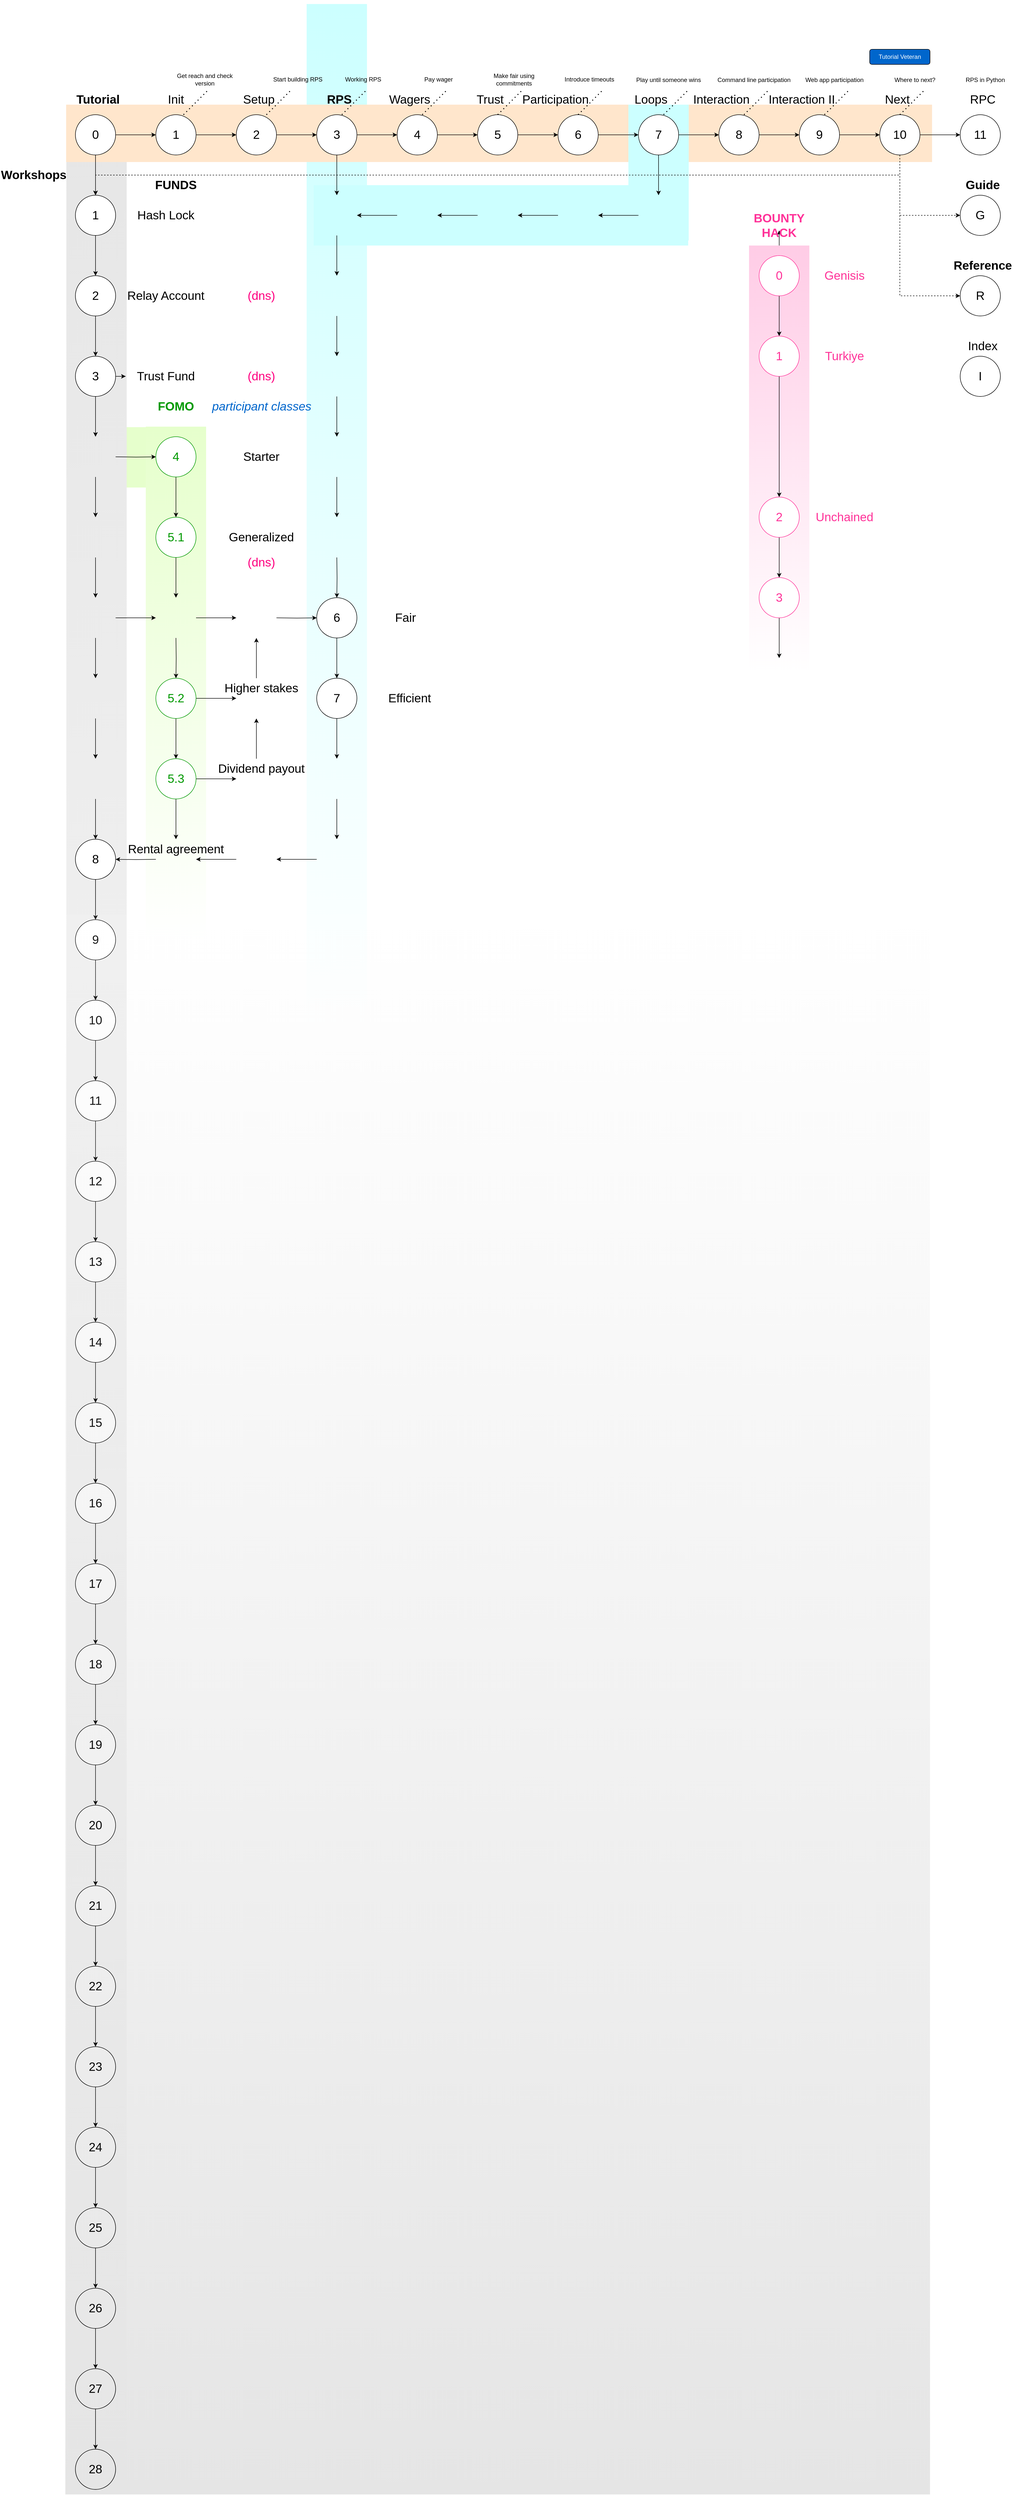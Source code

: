 <mxfile version="14.8.3" type="github">
  <diagram id="JWqnH68YOELqAhPtFyqL" name="Page-1">
    <mxGraphModel dx="2154" dy="2889" grid="1" gridSize="10" guides="1" tooltips="1" connect="1" arrows="1" fold="1" page="1" pageScale="1" pageWidth="827" pageHeight="1169" math="0" shadow="0">
      <root>
        <mxCell id="0" />
        <mxCell id="1" parent="0" />
        <mxCell id="MvdbTgC7_QNQWsTqHOr7-23" value="" style="rounded=0;whiteSpace=wrap;html=1;strokeColor=none;gradientColor=#ffffff;fillColor=#FFCCE6;" vertex="1" parent="1">
          <mxGeometry x="1720" y="460" width="120" height="850" as="geometry" />
        </mxCell>
        <mxCell id="MvdbTgC7_QNQWsTqHOr7-8" value="" style="rounded=0;whiteSpace=wrap;html=1;strokeColor=none;fillColor=#E6FFCC;rotation=90;" vertex="1" parent="1">
          <mxGeometry x="450" y="754" width="120" height="254" as="geometry" />
        </mxCell>
        <mxCell id="MvdbTgC7_QNQWsTqHOr7-7" value="" style="rounded=0;whiteSpace=wrap;html=1;strokeColor=none;fillColor=#E6FFCC;gradientColor=#ffffff;" vertex="1" parent="1">
          <mxGeometry x="520" y="820" width="120" height="1020" as="geometry" />
        </mxCell>
        <mxCell id="MvdbTgC7_QNQWsTqHOr7-6" value="" style="rounded=0;whiteSpace=wrap;html=1;strokeColor=none;fillColor=#E6E6E6;gradientColor=#ffffff;" vertex="1" parent="1">
          <mxGeometry x="362" y="180" width="120" height="4760" as="geometry" />
        </mxCell>
        <mxCell id="MvdbTgC7_QNQWsTqHOr7-2" value="" style="rounded=0;whiteSpace=wrap;html=1;strokeColor=none;fillColor=#CCFFFF;gradientColor=#ffffff;" vertex="1" parent="1">
          <mxGeometry x="840" y="-20" width="120" height="2030" as="geometry" />
        </mxCell>
        <mxCell id="MvdbTgC7_QNQWsTqHOr7-3" value="" style="rounded=0;whiteSpace=wrap;html=1;strokeColor=none;rotation=90;fillColor=#FFE6CC;" vertex="1" parent="1">
          <mxGeometry x="1165.79" y="-624.23" width="114.03" height="1722.51" as="geometry" />
        </mxCell>
        <mxCell id="MvdbTgC7_QNQWsTqHOr7-5" value="" style="rounded=0;whiteSpace=wrap;html=1;strokeColor=none;fillColor=#CCFFFF;rotation=90;" vertex="1" parent="1">
          <mxGeometry x="1166.5" y="27.5" width="120" height="745" as="geometry" />
        </mxCell>
        <mxCell id="MvdbTgC7_QNQWsTqHOr7-4" value="" style="rounded=0;whiteSpace=wrap;html=1;strokeColor=none;fillColor=#CCFFFF;" vertex="1" parent="1">
          <mxGeometry x="1480" y="180" width="120" height="270" as="geometry" />
        </mxCell>
        <mxCell id="KKkGE1eCo8rrcUPM3MvS-4" value="" style="edgeStyle=orthogonalEdgeStyle;rounded=0;orthogonalLoop=1;jettySize=auto;html=1;" parent="1" source="KKkGE1eCo8rrcUPM3MvS-1" target="KKkGE1eCo8rrcUPM3MvS-3" edge="1">
          <mxGeometry relative="1" as="geometry" />
        </mxCell>
        <mxCell id="KKkGE1eCo8rrcUPM3MvS-20" value="" style="edgeStyle=orthogonalEdgeStyle;rounded=0;orthogonalLoop=1;jettySize=auto;html=1;startArrow=classic;startFill=1;endArrow=none;endFill=0;" parent="1" source="KKkGE1eCo8rrcUPM3MvS-1" target="KKkGE1eCo8rrcUPM3MvS-19" edge="1">
          <mxGeometry relative="1" as="geometry" />
        </mxCell>
        <UserObject label="&lt;font style=&quot;font-size: 24px&quot;&gt;1&lt;/font&gt;" link="https://docs.reach.sh/workshop-hash-lock.html" id="KKkGE1eCo8rrcUPM3MvS-1">
          <mxCell style="ellipse;whiteSpace=wrap;html=1;aspect=fixed;" parent="1" vertex="1">
            <mxGeometry x="380" y="360" width="80" height="80" as="geometry" />
          </mxCell>
        </UserObject>
        <mxCell id="KKkGE1eCo8rrcUPM3MvS-2" value="&lt;font style=&quot;font-size: 24px&quot;&gt;Hash Lock&lt;/font&gt;" style="text;html=1;strokeColor=none;fillColor=none;align=center;verticalAlign=middle;whiteSpace=wrap;rounded=0;" parent="1" vertex="1">
          <mxGeometry x="480" y="390" width="160" height="20" as="geometry" />
        </mxCell>
        <mxCell id="KKkGE1eCo8rrcUPM3MvS-8" value="" style="edgeStyle=orthogonalEdgeStyle;rounded=0;orthogonalLoop=1;jettySize=auto;html=1;" parent="1" source="KKkGE1eCo8rrcUPM3MvS-3" target="KKkGE1eCo8rrcUPM3MvS-7" edge="1">
          <mxGeometry relative="1" as="geometry" />
        </mxCell>
        <UserObject label="&lt;font style=&quot;font-size: 24px&quot;&gt;2&lt;/font&gt;" link="https://docs.reach.sh/workshop-relay.html" id="KKkGE1eCo8rrcUPM3MvS-3">
          <mxCell style="ellipse;whiteSpace=wrap;html=1;aspect=fixed;" parent="1" vertex="1">
            <mxGeometry x="380" y="520" width="80" height="80" as="geometry" />
          </mxCell>
        </UserObject>
        <mxCell id="KKkGE1eCo8rrcUPM3MvS-6" value="&lt;font style=&quot;font-size: 24px&quot;&gt;Relay Account&lt;/font&gt;" style="text;html=1;strokeColor=none;fillColor=none;align=center;verticalAlign=middle;whiteSpace=wrap;rounded=0;" parent="1" vertex="1">
          <mxGeometry x="480" y="550" width="160" height="20" as="geometry" />
        </mxCell>
        <mxCell id="KKkGE1eCo8rrcUPM3MvS-112" value="" style="edgeStyle=orthogonalEdgeStyle;rounded=0;orthogonalLoop=1;jettySize=auto;html=1;startArrow=none;startFill=0;endArrow=classic;endFill=1;strokeColor=#000000;" parent="1" source="KKkGE1eCo8rrcUPM3MvS-7" edge="1">
          <mxGeometry relative="1" as="geometry">
            <mxPoint x="420" y="840" as="targetPoint" />
          </mxGeometry>
        </mxCell>
        <UserObject label="&lt;span style=&quot;font-size: 24px&quot;&gt;3&lt;/span&gt;" link="https://docs.reach.sh/workshop-trust-fund.html" id="KKkGE1eCo8rrcUPM3MvS-7">
          <mxCell style="ellipse;whiteSpace=wrap;html=1;aspect=fixed;" parent="1" vertex="1">
            <mxGeometry x="380" y="680" width="80" height="80" as="geometry" />
          </mxCell>
        </UserObject>
        <mxCell id="KKkGE1eCo8rrcUPM3MvS-267" value="" style="edgeStyle=orthogonalEdgeStyle;rounded=0;orthogonalLoop=1;jettySize=auto;html=1;startArrow=classic;startFill=1;endArrow=none;endFill=0;strokeColor=#000000;" parent="1" source="KKkGE1eCo8rrcUPM3MvS-9" target="KKkGE1eCo8rrcUPM3MvS-7" edge="1">
          <mxGeometry relative="1" as="geometry" />
        </mxCell>
        <mxCell id="KKkGE1eCo8rrcUPM3MvS-9" value="&lt;span style=&quot;font-size: 24px&quot;&gt;Trust Fund&lt;/span&gt;" style="text;html=1;strokeColor=none;fillColor=none;align=center;verticalAlign=middle;whiteSpace=wrap;rounded=0;" parent="1" vertex="1">
          <mxGeometry x="480" y="710" width="160" height="20" as="geometry" />
        </mxCell>
        <mxCell id="KKkGE1eCo8rrcUPM3MvS-14" value="" style="edgeStyle=orthogonalEdgeStyle;rounded=0;orthogonalLoop=1;jettySize=auto;html=1;" parent="1" edge="1">
          <mxGeometry relative="1" as="geometry">
            <mxPoint x="420" y="920" as="sourcePoint" />
            <mxPoint x="420" y="1000" as="targetPoint" />
          </mxGeometry>
        </mxCell>
        <mxCell id="KKkGE1eCo8rrcUPM3MvS-100" value="" style="edgeStyle=orthogonalEdgeStyle;rounded=0;orthogonalLoop=1;jettySize=auto;html=1;startArrow=none;startFill=0;endArrow=classic;endFill=1;strokeColor=#000000;" parent="1" target="KKkGE1eCo8rrcUPM3MvS-99" edge="1">
          <mxGeometry relative="1" as="geometry">
            <mxPoint x="460" y="880" as="sourcePoint" />
          </mxGeometry>
        </mxCell>
        <mxCell id="KKkGE1eCo8rrcUPM3MvS-17" value="" style="edgeStyle=orthogonalEdgeStyle;rounded=0;orthogonalLoop=1;jettySize=auto;html=1;" parent="1" edge="1">
          <mxGeometry relative="1" as="geometry">
            <mxPoint x="420" y="1080" as="sourcePoint" />
            <mxPoint x="420" y="1160" as="targetPoint" />
          </mxGeometry>
        </mxCell>
        <mxCell id="KKkGE1eCo8rrcUPM3MvS-15" value="&lt;span style=&quot;font-size: 24px&quot;&gt;Generalized&lt;/span&gt;" style="text;html=1;strokeColor=none;fillColor=none;align=center;verticalAlign=middle;whiteSpace=wrap;rounded=0;" parent="1" vertex="1">
          <mxGeometry x="650" y="1030" width="200" height="20" as="geometry" />
        </mxCell>
        <mxCell id="KKkGE1eCo8rrcUPM3MvS-18" value="&lt;span style=&quot;font-size: 24px&quot;&gt;Fair&amp;nbsp;&lt;/span&gt;" style="text;html=1;strokeColor=none;fillColor=none;align=center;verticalAlign=middle;whiteSpace=wrap;rounded=0;" parent="1" vertex="1">
          <mxGeometry x="980" y="1190" width="120" height="20" as="geometry" />
        </mxCell>
        <mxCell id="KKkGE1eCo8rrcUPM3MvS-26" value="" style="edgeStyle=orthogonalEdgeStyle;rounded=0;orthogonalLoop=1;jettySize=auto;html=1;startArrow=none;startFill=0;endArrow=classic;endFill=1;" parent="1" source="KKkGE1eCo8rrcUPM3MvS-19" target="KKkGE1eCo8rrcUPM3MvS-25" edge="1">
          <mxGeometry relative="1" as="geometry" />
        </mxCell>
        <UserObject label="&lt;span style=&quot;font-size: 24px&quot;&gt;0&lt;/span&gt;" link="https://docs.reach.sh/tut.html" id="KKkGE1eCo8rrcUPM3MvS-19">
          <mxCell style="ellipse;whiteSpace=wrap;html=1;aspect=fixed;" parent="1" vertex="1">
            <mxGeometry x="380" y="200" width="80" height="80" as="geometry" />
          </mxCell>
        </UserObject>
        <mxCell id="KKkGE1eCo8rrcUPM3MvS-21" value="&lt;font style=&quot;font-size: 24px&quot;&gt;&lt;b&gt;Tutorial&lt;/b&gt;&lt;/font&gt;" style="text;html=1;strokeColor=none;fillColor=none;align=left;verticalAlign=middle;whiteSpace=wrap;rounded=0;" parent="1" vertex="1">
          <mxGeometry x="380" y="160" width="160" height="20" as="geometry" />
        </mxCell>
        <mxCell id="KKkGE1eCo8rrcUPM3MvS-29" value="" style="edgeStyle=orthogonalEdgeStyle;rounded=0;orthogonalLoop=1;jettySize=auto;html=1;startArrow=none;startFill=0;endArrow=classic;endFill=1;" parent="1" source="KKkGE1eCo8rrcUPM3MvS-25" target="KKkGE1eCo8rrcUPM3MvS-28" edge="1">
          <mxGeometry relative="1" as="geometry" />
        </mxCell>
        <UserObject label="&lt;span style=&quot;font-size: 24px&quot;&gt;1&lt;/span&gt;" link="https://docs.reach.sh/tut-1.html" id="KKkGE1eCo8rrcUPM3MvS-25">
          <mxCell style="ellipse;whiteSpace=wrap;html=1;aspect=fixed;" parent="1" vertex="1">
            <mxGeometry x="540" y="200" width="80" height="80" as="geometry" />
          </mxCell>
        </UserObject>
        <mxCell id="KKkGE1eCo8rrcUPM3MvS-27" value="&lt;font style=&quot;font-size: 24px&quot;&gt;Init&lt;/font&gt;" style="text;html=1;strokeColor=none;fillColor=none;align=center;verticalAlign=middle;whiteSpace=wrap;rounded=0;" parent="1" vertex="1">
          <mxGeometry x="525" y="160" width="110" height="20" as="geometry" />
        </mxCell>
        <mxCell id="KKkGE1eCo8rrcUPM3MvS-36" value="" style="edgeStyle=orthogonalEdgeStyle;rounded=0;orthogonalLoop=1;jettySize=auto;html=1;startArrow=none;startFill=0;endArrow=classic;endFill=1;" parent="1" source="KKkGE1eCo8rrcUPM3MvS-28" target="KKkGE1eCo8rrcUPM3MvS-35" edge="1">
          <mxGeometry relative="1" as="geometry" />
        </mxCell>
        <UserObject label="&lt;span style=&quot;font-size: 24px&quot;&gt;2&lt;/span&gt;" link="https://docs.reach.sh/tut-2.html" id="KKkGE1eCo8rrcUPM3MvS-28">
          <mxCell style="ellipse;whiteSpace=wrap;html=1;aspect=fixed;" parent="1" vertex="1">
            <mxGeometry x="700" y="200" width="80" height="80" as="geometry" />
          </mxCell>
        </UserObject>
        <mxCell id="KKkGE1eCo8rrcUPM3MvS-30" value="" style="endArrow=none;dashed=1;html=1;dashPattern=1 3;strokeWidth=2;" parent="1" edge="1">
          <mxGeometry width="50" height="50" relative="1" as="geometry">
            <mxPoint x="595" y="200" as="sourcePoint" />
            <mxPoint x="645" y="150" as="targetPoint" />
          </mxGeometry>
        </mxCell>
        <mxCell id="KKkGE1eCo8rrcUPM3MvS-31" value="&lt;font style=&quot;font-size: 12px&quot;&gt;Get reach and check version&lt;/font&gt;" style="text;html=1;strokeColor=none;fillColor=none;align=center;verticalAlign=middle;whiteSpace=wrap;rounded=0;" parent="1" vertex="1">
          <mxGeometry x="575" y="120" width="125" height="20" as="geometry" />
        </mxCell>
        <mxCell id="KKkGE1eCo8rrcUPM3MvS-32" value="&lt;font style=&quot;font-size: 24px&quot;&gt;Setup&lt;/font&gt;" style="text;html=1;strokeColor=none;fillColor=none;align=center;verticalAlign=middle;whiteSpace=wrap;rounded=0;" parent="1" vertex="1">
          <mxGeometry x="690" y="160" width="110" height="20" as="geometry" />
        </mxCell>
        <mxCell id="KKkGE1eCo8rrcUPM3MvS-33" value="Start building RPS" style="text;html=1;strokeColor=none;fillColor=none;align=center;verticalAlign=middle;whiteSpace=wrap;rounded=0;" parent="1" vertex="1">
          <mxGeometry x="760" y="120" width="125" height="20" as="geometry" />
        </mxCell>
        <mxCell id="KKkGE1eCo8rrcUPM3MvS-34" value="" style="endArrow=none;dashed=1;html=1;dashPattern=1 3;strokeWidth=2;" parent="1" edge="1">
          <mxGeometry width="50" height="50" relative="1" as="geometry">
            <mxPoint x="760" y="200" as="sourcePoint" />
            <mxPoint x="810" y="150" as="targetPoint" />
          </mxGeometry>
        </mxCell>
        <mxCell id="KKkGE1eCo8rrcUPM3MvS-41" value="" style="edgeStyle=orthogonalEdgeStyle;rounded=0;orthogonalLoop=1;jettySize=auto;html=1;startArrow=none;startFill=0;endArrow=classic;endFill=1;" parent="1" source="KKkGE1eCo8rrcUPM3MvS-35" target="KKkGE1eCo8rrcUPM3MvS-40" edge="1">
          <mxGeometry relative="1" as="geometry" />
        </mxCell>
        <mxCell id="KKkGE1eCo8rrcUPM3MvS-116" value="" style="edgeStyle=orthogonalEdgeStyle;rounded=0;orthogonalLoop=1;jettySize=auto;html=1;startArrow=none;startFill=0;endArrow=classic;endFill=1;strokeColor=#000000;" parent="1" source="KKkGE1eCo8rrcUPM3MvS-35" edge="1">
          <mxGeometry relative="1" as="geometry">
            <mxPoint x="900" y="360" as="targetPoint" />
          </mxGeometry>
        </mxCell>
        <UserObject label="&lt;span style=&quot;font-size: 24px&quot;&gt;3&lt;/span&gt;" link="https://docs.reach.sh/tut-3.html" id="KKkGE1eCo8rrcUPM3MvS-35">
          <mxCell style="ellipse;whiteSpace=wrap;html=1;aspect=fixed;" parent="1" vertex="1">
            <mxGeometry x="860" y="200" width="80" height="80" as="geometry" />
          </mxCell>
        </UserObject>
        <mxCell id="KKkGE1eCo8rrcUPM3MvS-37" value="&lt;font style=&quot;font-size: 24px&quot;&gt;&lt;b&gt;RPS&lt;/b&gt;&lt;/font&gt;" style="text;html=1;strokeColor=none;fillColor=none;align=center;verticalAlign=middle;whiteSpace=wrap;rounded=0;" parent="1" vertex="1">
          <mxGeometry x="850" y="160" width="110" height="20" as="geometry" />
        </mxCell>
        <mxCell id="KKkGE1eCo8rrcUPM3MvS-38" value="" style="endArrow=none;dashed=1;html=1;dashPattern=1 3;strokeWidth=2;" parent="1" edge="1">
          <mxGeometry width="50" height="50" relative="1" as="geometry">
            <mxPoint x="910" y="200" as="sourcePoint" />
            <mxPoint x="960" y="150" as="targetPoint" />
          </mxGeometry>
        </mxCell>
        <mxCell id="KKkGE1eCo8rrcUPM3MvS-39" value="Working RPS" style="text;html=1;strokeColor=none;fillColor=none;align=center;verticalAlign=middle;whiteSpace=wrap;rounded=0;" parent="1" vertex="1">
          <mxGeometry x="890" y="120" width="125" height="20" as="geometry" />
        </mxCell>
        <mxCell id="KKkGE1eCo8rrcUPM3MvS-46" value="" style="edgeStyle=orthogonalEdgeStyle;rounded=0;orthogonalLoop=1;jettySize=auto;html=1;startArrow=none;startFill=0;endArrow=classic;endFill=1;" parent="1" source="KKkGE1eCo8rrcUPM3MvS-40" target="KKkGE1eCo8rrcUPM3MvS-45" edge="1">
          <mxGeometry relative="1" as="geometry" />
        </mxCell>
        <UserObject label="&lt;span style=&quot;font-size: 24px&quot;&gt;4&lt;/span&gt;" link="https://docs.reach.sh/tut-4.html" id="KKkGE1eCo8rrcUPM3MvS-40">
          <mxCell style="ellipse;whiteSpace=wrap;html=1;aspect=fixed;" parent="1" vertex="1">
            <mxGeometry x="1020" y="200" width="80" height="80" as="geometry" />
          </mxCell>
        </UserObject>
        <mxCell id="KKkGE1eCo8rrcUPM3MvS-42" value="&lt;font style=&quot;font-size: 24px&quot;&gt;Wagers&lt;/font&gt;" style="text;html=1;strokeColor=none;fillColor=none;align=center;verticalAlign=middle;whiteSpace=wrap;rounded=0;" parent="1" vertex="1">
          <mxGeometry x="990" y="160" width="110" height="20" as="geometry" />
        </mxCell>
        <mxCell id="KKkGE1eCo8rrcUPM3MvS-43" value="" style="endArrow=none;dashed=1;html=1;dashPattern=1 3;strokeWidth=2;" parent="1" edge="1">
          <mxGeometry width="50" height="50" relative="1" as="geometry">
            <mxPoint x="1070" y="200" as="sourcePoint" />
            <mxPoint x="1120" y="150" as="targetPoint" />
          </mxGeometry>
        </mxCell>
        <mxCell id="KKkGE1eCo8rrcUPM3MvS-44" value="Pay wager" style="text;html=1;strokeColor=none;fillColor=none;align=center;verticalAlign=middle;whiteSpace=wrap;rounded=0;" parent="1" vertex="1">
          <mxGeometry x="1040" y="120" width="125" height="20" as="geometry" />
        </mxCell>
        <mxCell id="KKkGE1eCo8rrcUPM3MvS-51" value="" style="edgeStyle=orthogonalEdgeStyle;rounded=0;orthogonalLoop=1;jettySize=auto;html=1;startArrow=none;startFill=0;endArrow=classic;endFill=1;" parent="1" source="KKkGE1eCo8rrcUPM3MvS-45" target="KKkGE1eCo8rrcUPM3MvS-50" edge="1">
          <mxGeometry relative="1" as="geometry" />
        </mxCell>
        <UserObject label="&lt;span style=&quot;font-size: 24px&quot;&gt;5&lt;/span&gt;" link="https://docs.reach.sh/tut-5.html" id="KKkGE1eCo8rrcUPM3MvS-45">
          <mxCell style="ellipse;whiteSpace=wrap;html=1;aspect=fixed;" parent="1" vertex="1">
            <mxGeometry x="1180" y="200" width="80" height="80" as="geometry" />
          </mxCell>
        </UserObject>
        <mxCell id="KKkGE1eCo8rrcUPM3MvS-47" value="&lt;font style=&quot;font-size: 24px&quot;&gt;Trust&lt;/font&gt;" style="text;html=1;strokeColor=none;fillColor=none;align=center;verticalAlign=middle;whiteSpace=wrap;rounded=0;" parent="1" vertex="1">
          <mxGeometry x="1150" y="160" width="110" height="20" as="geometry" />
        </mxCell>
        <mxCell id="KKkGE1eCo8rrcUPM3MvS-48" value="" style="endArrow=none;dashed=1;html=1;dashPattern=1 3;strokeWidth=2;" parent="1" edge="1">
          <mxGeometry width="50" height="50" relative="1" as="geometry">
            <mxPoint x="1220" y="200" as="sourcePoint" />
            <mxPoint x="1270" y="150" as="targetPoint" />
          </mxGeometry>
        </mxCell>
        <mxCell id="KKkGE1eCo8rrcUPM3MvS-49" value="Make fair using commitments" style="text;html=1;strokeColor=none;fillColor=none;align=center;verticalAlign=middle;whiteSpace=wrap;rounded=0;" parent="1" vertex="1">
          <mxGeometry x="1190" y="120" width="125" height="20" as="geometry" />
        </mxCell>
        <mxCell id="KKkGE1eCo8rrcUPM3MvS-56" value="" style="edgeStyle=orthogonalEdgeStyle;rounded=0;orthogonalLoop=1;jettySize=auto;html=1;startArrow=none;startFill=0;endArrow=classic;endFill=1;" parent="1" source="KKkGE1eCo8rrcUPM3MvS-50" target="KKkGE1eCo8rrcUPM3MvS-55" edge="1">
          <mxGeometry relative="1" as="geometry" />
        </mxCell>
        <UserObject label="&lt;span style=&quot;font-size: 24px&quot;&gt;6&lt;/span&gt;" link="https://docs.reach.sh/tut-6.html" id="KKkGE1eCo8rrcUPM3MvS-50">
          <mxCell style="ellipse;whiteSpace=wrap;html=1;aspect=fixed;" parent="1" vertex="1">
            <mxGeometry x="1340" y="200" width="80" height="80" as="geometry" />
          </mxCell>
        </UserObject>
        <mxCell id="KKkGE1eCo8rrcUPM3MvS-52" value="&lt;span style=&quot;font-size: 24px&quot;&gt;Participation&lt;/span&gt;" style="text;html=1;strokeColor=none;fillColor=none;align=center;verticalAlign=middle;whiteSpace=wrap;rounded=0;" parent="1" vertex="1">
          <mxGeometry x="1280" y="160" width="110" height="20" as="geometry" />
        </mxCell>
        <mxCell id="KKkGE1eCo8rrcUPM3MvS-53" value="Introduce timeouts" style="text;html=1;strokeColor=none;fillColor=none;align=center;verticalAlign=middle;whiteSpace=wrap;rounded=0;" parent="1" vertex="1">
          <mxGeometry x="1340" y="120" width="125" height="20" as="geometry" />
        </mxCell>
        <mxCell id="KKkGE1eCo8rrcUPM3MvS-54" value="" style="endArrow=none;dashed=1;html=1;dashPattern=1 3;strokeWidth=2;" parent="1" edge="1">
          <mxGeometry width="50" height="50" relative="1" as="geometry">
            <mxPoint x="1380" y="200" as="sourcePoint" />
            <mxPoint x="1430" y="150" as="targetPoint" />
          </mxGeometry>
        </mxCell>
        <mxCell id="KKkGE1eCo8rrcUPM3MvS-61" value="" style="edgeStyle=orthogonalEdgeStyle;rounded=0;orthogonalLoop=1;jettySize=auto;html=1;startArrow=none;startFill=0;endArrow=classic;endFill=1;" parent="1" source="KKkGE1eCo8rrcUPM3MvS-55" target="KKkGE1eCo8rrcUPM3MvS-60" edge="1">
          <mxGeometry relative="1" as="geometry" />
        </mxCell>
        <mxCell id="KKkGE1eCo8rrcUPM3MvS-135" value="" style="edgeStyle=orthogonalEdgeStyle;rounded=0;orthogonalLoop=1;jettySize=auto;html=1;startArrow=none;startFill=0;endArrow=classic;endFill=1;strokeColor=#000000;" parent="1" source="KKkGE1eCo8rrcUPM3MvS-55" edge="1">
          <mxGeometry relative="1" as="geometry">
            <mxPoint x="1540" y="360" as="targetPoint" />
          </mxGeometry>
        </mxCell>
        <UserObject label="&lt;span style=&quot;font-size: 24px&quot;&gt;7&lt;/span&gt;" link="https://docs.reach.sh/tut-7.html" id="KKkGE1eCo8rrcUPM3MvS-55">
          <mxCell style="ellipse;whiteSpace=wrap;html=1;aspect=fixed;" parent="1" vertex="1">
            <mxGeometry x="1500" y="200" width="80" height="80" as="geometry" />
          </mxCell>
        </UserObject>
        <mxCell id="KKkGE1eCo8rrcUPM3MvS-57" value="&lt;span style=&quot;font-size: 24px&quot;&gt;Loops&lt;/span&gt;" style="text;html=1;strokeColor=none;fillColor=none;align=center;verticalAlign=middle;whiteSpace=wrap;rounded=0;" parent="1" vertex="1">
          <mxGeometry x="1470" y="160" width="110" height="20" as="geometry" />
        </mxCell>
        <mxCell id="KKkGE1eCo8rrcUPM3MvS-58" value="" style="endArrow=none;dashed=1;html=1;dashPattern=1 3;strokeWidth=2;" parent="1" edge="1">
          <mxGeometry width="50" height="50" relative="1" as="geometry">
            <mxPoint x="1550" y="200" as="sourcePoint" />
            <mxPoint x="1600" y="150" as="targetPoint" />
          </mxGeometry>
        </mxCell>
        <mxCell id="KKkGE1eCo8rrcUPM3MvS-59" value="Play until someone wins" style="text;html=1;strokeColor=none;fillColor=none;align=center;verticalAlign=middle;whiteSpace=wrap;rounded=0;" parent="1" vertex="1">
          <mxGeometry x="1490" y="120" width="140" height="22.4" as="geometry" />
        </mxCell>
        <mxCell id="KKkGE1eCo8rrcUPM3MvS-66" value="" style="edgeStyle=orthogonalEdgeStyle;rounded=0;orthogonalLoop=1;jettySize=auto;html=1;startArrow=none;startFill=0;endArrow=classic;endFill=1;" parent="1" source="KKkGE1eCo8rrcUPM3MvS-60" target="KKkGE1eCo8rrcUPM3MvS-65" edge="1">
          <mxGeometry relative="1" as="geometry" />
        </mxCell>
        <UserObject label="&lt;span style=&quot;font-size: 24px&quot;&gt;8&lt;/span&gt;" link="https://docs.reach.sh/tut-8.html" id="KKkGE1eCo8rrcUPM3MvS-60">
          <mxCell style="ellipse;whiteSpace=wrap;html=1;aspect=fixed;" parent="1" vertex="1">
            <mxGeometry x="1660" y="200" width="80" height="80" as="geometry" />
          </mxCell>
        </UserObject>
        <mxCell id="KKkGE1eCo8rrcUPM3MvS-62" value="&lt;span style=&quot;font-size: 24px&quot;&gt;Interaction&lt;/span&gt;" style="text;html=1;strokeColor=none;fillColor=none;align=center;verticalAlign=middle;whiteSpace=wrap;rounded=0;" parent="1" vertex="1">
          <mxGeometry x="1610" y="160" width="110" height="20" as="geometry" />
        </mxCell>
        <mxCell id="KKkGE1eCo8rrcUPM3MvS-63" value="" style="endArrow=none;dashed=1;html=1;dashPattern=1 3;strokeWidth=2;" parent="1" edge="1">
          <mxGeometry width="50" height="50" relative="1" as="geometry">
            <mxPoint x="1710" y="200" as="sourcePoint" />
            <mxPoint x="1760" y="150" as="targetPoint" />
          </mxGeometry>
        </mxCell>
        <mxCell id="KKkGE1eCo8rrcUPM3MvS-64" value="Command line participation" style="text;html=1;strokeColor=none;fillColor=none;align=center;verticalAlign=middle;whiteSpace=wrap;rounded=0;" parent="1" vertex="1">
          <mxGeometry x="1650" y="120" width="160" height="22.4" as="geometry" />
        </mxCell>
        <mxCell id="KKkGE1eCo8rrcUPM3MvS-71" value="" style="edgeStyle=orthogonalEdgeStyle;rounded=0;orthogonalLoop=1;jettySize=auto;html=1;startArrow=none;startFill=0;endArrow=classic;endFill=1;" parent="1" source="KKkGE1eCo8rrcUPM3MvS-65" target="KKkGE1eCo8rrcUPM3MvS-70" edge="1">
          <mxGeometry relative="1" as="geometry" />
        </mxCell>
        <UserObject label="&lt;span style=&quot;font-size: 24px&quot;&gt;9&lt;/span&gt;" link="https://docs.reach.sh/tut-9.html" id="KKkGE1eCo8rrcUPM3MvS-65">
          <mxCell style="ellipse;whiteSpace=wrap;html=1;aspect=fixed;" parent="1" vertex="1">
            <mxGeometry x="1820" y="200" width="80" height="80" as="geometry" />
          </mxCell>
        </UserObject>
        <mxCell id="KKkGE1eCo8rrcUPM3MvS-67" value="&lt;span style=&quot;font-size: 24px&quot;&gt;Interaction II&lt;/span&gt;" style="text;html=1;strokeColor=none;fillColor=none;align=center;verticalAlign=middle;whiteSpace=wrap;rounded=0;" parent="1" vertex="1">
          <mxGeometry x="1750" y="160" width="150" height="20" as="geometry" />
        </mxCell>
        <mxCell id="KKkGE1eCo8rrcUPM3MvS-68" value="" style="endArrow=none;dashed=1;html=1;dashPattern=1 3;strokeWidth=2;" parent="1" edge="1">
          <mxGeometry width="50" height="50" relative="1" as="geometry">
            <mxPoint x="1870" y="200" as="sourcePoint" />
            <mxPoint x="1920" y="150" as="targetPoint" />
          </mxGeometry>
        </mxCell>
        <mxCell id="KKkGE1eCo8rrcUPM3MvS-69" value="Web app participation" style="text;html=1;strokeColor=none;fillColor=none;align=center;verticalAlign=middle;whiteSpace=wrap;rounded=0;" parent="1" vertex="1">
          <mxGeometry x="1820" y="120" width="140" height="22.4" as="geometry" />
        </mxCell>
        <mxCell id="KKkGE1eCo8rrcUPM3MvS-73" value="" style="edgeStyle=orthogonalEdgeStyle;rounded=0;orthogonalLoop=1;jettySize=auto;html=1;startArrow=none;startFill=0;endArrow=classic;endFill=1;" parent="1" source="KKkGE1eCo8rrcUPM3MvS-70" target="KKkGE1eCo8rrcUPM3MvS-72" edge="1">
          <mxGeometry relative="1" as="geometry" />
        </mxCell>
        <mxCell id="KKkGE1eCo8rrcUPM3MvS-83" value="" style="edgeStyle=orthogonalEdgeStyle;rounded=0;orthogonalLoop=1;jettySize=auto;html=1;startArrow=none;startFill=0;endArrow=classic;endFill=1;dashed=1;entryX=0.5;entryY=0;entryDx=0;entryDy=0;" parent="1" source="KKkGE1eCo8rrcUPM3MvS-70" target="KKkGE1eCo8rrcUPM3MvS-1" edge="1">
          <mxGeometry relative="1" as="geometry">
            <mxPoint x="520" y="319" as="targetPoint" />
            <Array as="points">
              <mxPoint x="2020" y="320" />
              <mxPoint x="420" y="320" />
            </Array>
          </mxGeometry>
        </mxCell>
        <mxCell id="KKkGE1eCo8rrcUPM3MvS-87" style="edgeStyle=orthogonalEdgeStyle;rounded=0;orthogonalLoop=1;jettySize=auto;html=1;exitX=0.5;exitY=1;exitDx=0;exitDy=0;startArrow=none;startFill=0;endArrow=classic;endFill=1;strokeColor=#000000;dashed=1;entryX=0;entryY=0.5;entryDx=0;entryDy=0;" parent="1" source="KKkGE1eCo8rrcUPM3MvS-70" target="KKkGE1eCo8rrcUPM3MvS-89" edge="1">
          <mxGeometry relative="1" as="geometry">
            <mxPoint x="1830" y="360" as="targetPoint" />
            <Array as="points">
              <mxPoint x="2020" y="400" />
            </Array>
          </mxGeometry>
        </mxCell>
        <mxCell id="KKkGE1eCo8rrcUPM3MvS-93" style="edgeStyle=orthogonalEdgeStyle;rounded=0;orthogonalLoop=1;jettySize=auto;html=1;exitX=0.5;exitY=1;exitDx=0;exitDy=0;entryX=0;entryY=0.5;entryDx=0;entryDy=0;dashed=1;startArrow=none;startFill=0;endArrow=classic;endFill=1;strokeColor=#000000;" parent="1" source="KKkGE1eCo8rrcUPM3MvS-70" target="KKkGE1eCo8rrcUPM3MvS-91" edge="1">
          <mxGeometry relative="1" as="geometry" />
        </mxCell>
        <UserObject label="&lt;span style=&quot;font-size: 24px&quot;&gt;10&lt;/span&gt;" link="https://docs.reach.sh/tut-10.html" id="KKkGE1eCo8rrcUPM3MvS-70">
          <mxCell style="ellipse;whiteSpace=wrap;html=1;aspect=fixed;" parent="1" vertex="1">
            <mxGeometry x="1980" y="200" width="80" height="80" as="geometry" />
          </mxCell>
        </UserObject>
        <UserObject label="&lt;span style=&quot;font-size: 24px&quot;&gt;11&lt;/span&gt;" link="https://docs.reach.sh/tut-7-rpc.html" id="KKkGE1eCo8rrcUPM3MvS-72">
          <mxCell style="ellipse;whiteSpace=wrap;html=1;aspect=fixed;" parent="1" vertex="1">
            <mxGeometry x="2140" y="200" width="80" height="80" as="geometry" />
          </mxCell>
        </UserObject>
        <mxCell id="KKkGE1eCo8rrcUPM3MvS-74" value="&lt;span style=&quot;font-size: 24px&quot;&gt;Next&lt;/span&gt;" style="text;html=1;strokeColor=none;fillColor=none;align=center;verticalAlign=middle;whiteSpace=wrap;rounded=0;" parent="1" vertex="1">
          <mxGeometry x="1940" y="160" width="150" height="20" as="geometry" />
        </mxCell>
        <mxCell id="KKkGE1eCo8rrcUPM3MvS-76" value="" style="endArrow=none;dashed=1;html=1;dashPattern=1 3;strokeWidth=2;" parent="1" edge="1">
          <mxGeometry width="50" height="50" relative="1" as="geometry">
            <mxPoint x="2020" y="200" as="sourcePoint" />
            <mxPoint x="2070" y="150" as="targetPoint" />
          </mxGeometry>
        </mxCell>
        <mxCell id="KKkGE1eCo8rrcUPM3MvS-77" value="Where to next?" style="text;html=1;strokeColor=none;fillColor=none;align=center;verticalAlign=middle;whiteSpace=wrap;rounded=0;" parent="1" vertex="1">
          <mxGeometry x="1980" y="120" width="140" height="22.4" as="geometry" />
        </mxCell>
        <mxCell id="KKkGE1eCo8rrcUPM3MvS-78" value="&lt;span style=&quot;font-size: 24px&quot;&gt;RPC&lt;/span&gt;" style="text;html=1;strokeColor=none;fillColor=none;align=center;verticalAlign=middle;whiteSpace=wrap;rounded=0;" parent="1" vertex="1">
          <mxGeometry x="2110" y="160" width="150" height="20" as="geometry" />
        </mxCell>
        <mxCell id="KKkGE1eCo8rrcUPM3MvS-79" value="RPS in Python" style="text;html=1;strokeColor=none;fillColor=none;align=center;verticalAlign=middle;whiteSpace=wrap;rounded=0;" parent="1" vertex="1">
          <mxGeometry x="2120" y="120" width="140" height="22.4" as="geometry" />
        </mxCell>
        <mxCell id="KKkGE1eCo8rrcUPM3MvS-81" value="&lt;span style=&quot;background-color: rgb(0 , 102 , 204)&quot;&gt;&lt;font color=&quot;#ffffff&quot;&gt;Tutorial Veteran&lt;/font&gt;&lt;/span&gt;" style="rounded=1;whiteSpace=wrap;html=1;fillColor=#0066CC;" parent="1" vertex="1">
          <mxGeometry x="1960" y="70" width="120" height="30" as="geometry" />
        </mxCell>
        <UserObject label="&lt;font style=&quot;font-size: 24px&quot;&gt;&lt;b&gt;Workshops&lt;/b&gt;&lt;/font&gt;" link="https://docs.reach.sh/workshop.html" id="KKkGE1eCo8rrcUPM3MvS-85">
          <mxCell style="text;html=1;strokeColor=none;fillColor=none;align=left;verticalAlign=middle;whiteSpace=wrap;rounded=0;" parent="1" vertex="1">
            <mxGeometry x="230" y="310" width="160" height="20" as="geometry" />
          </mxCell>
        </UserObject>
        <UserObject label="&lt;span style=&quot;font-size: 24px&quot;&gt;G&lt;/span&gt;" link="https://docs.reach.sh/guide.html" id="KKkGE1eCo8rrcUPM3MvS-89">
          <mxCell style="ellipse;whiteSpace=wrap;html=1;aspect=fixed;" parent="1" vertex="1">
            <mxGeometry x="2140" y="360" width="80" height="80" as="geometry" />
          </mxCell>
        </UserObject>
        <UserObject label="&lt;span style=&quot;font-size: 24px&quot;&gt;R&lt;/span&gt;" link="https://docs.reach.sh/ref.html" id="KKkGE1eCo8rrcUPM3MvS-91">
          <mxCell style="ellipse;whiteSpace=wrap;html=1;aspect=fixed;" parent="1" vertex="1">
            <mxGeometry x="2140" y="520" width="80" height="80" as="geometry" />
          </mxCell>
        </UserObject>
        <mxCell id="KKkGE1eCo8rrcUPM3MvS-94" value="&lt;span style=&quot;font-size: 24px&quot;&gt;&lt;b&gt;Guide&lt;/b&gt;&lt;/span&gt;" style="text;html=1;strokeColor=none;fillColor=none;align=center;verticalAlign=middle;whiteSpace=wrap;rounded=0;" parent="1" vertex="1">
          <mxGeometry x="2110" y="330" width="150" height="20" as="geometry" />
        </mxCell>
        <mxCell id="KKkGE1eCo8rrcUPM3MvS-95" value="&lt;span style=&quot;font-size: 24px&quot;&gt;&lt;b&gt;Reference&lt;/b&gt;&lt;/span&gt;" style="text;html=1;strokeColor=none;fillColor=none;align=center;verticalAlign=middle;whiteSpace=wrap;rounded=0;" parent="1" vertex="1">
          <mxGeometry x="2110" y="490" width="150" height="20" as="geometry" />
        </mxCell>
        <UserObject label="&lt;span style=&quot;font-size: 24px&quot;&gt;I&lt;br&gt;&lt;/span&gt;" link="https://docs.reach.sh/ref.html" id="KKkGE1eCo8rrcUPM3MvS-96">
          <mxCell style="ellipse;whiteSpace=wrap;html=1;aspect=fixed;" parent="1" vertex="1">
            <mxGeometry x="2140" y="680" width="80" height="80" as="geometry" />
          </mxCell>
        </UserObject>
        <mxCell id="KKkGE1eCo8rrcUPM3MvS-98" value="&lt;span style=&quot;font-size: 24px&quot;&gt;Index&lt;/span&gt;" style="text;html=1;strokeColor=none;fillColor=none;align=center;verticalAlign=middle;whiteSpace=wrap;rounded=0;" parent="1" vertex="1">
          <mxGeometry x="2110" y="650" width="150" height="20" as="geometry" />
        </mxCell>
        <mxCell id="KKkGE1eCo8rrcUPM3MvS-149" value="" style="edgeStyle=orthogonalEdgeStyle;rounded=0;orthogonalLoop=1;jettySize=auto;html=1;startArrow=none;startFill=0;endArrow=classic;endFill=1;strokeColor=#000000;" parent="1" source="KKkGE1eCo8rrcUPM3MvS-99" target="KKkGE1eCo8rrcUPM3MvS-101" edge="1">
          <mxGeometry relative="1" as="geometry" />
        </mxCell>
        <UserObject label="&lt;font style=&quot;font-size: 24px&quot; color=&quot;#009900&quot;&gt;4&lt;/font&gt;" link="https://docs.reach.sh/workshop-fomo.html" id="KKkGE1eCo8rrcUPM3MvS-99">
          <mxCell style="ellipse;whiteSpace=wrap;html=1;aspect=fixed;strokeColor=#009900;" parent="1" vertex="1">
            <mxGeometry x="540" y="840" width="80" height="80" as="geometry" />
          </mxCell>
        </UserObject>
        <mxCell id="KKkGE1eCo8rrcUPM3MvS-172" value="" style="edgeStyle=orthogonalEdgeStyle;rounded=0;orthogonalLoop=1;jettySize=auto;html=1;startArrow=none;startFill=0;endArrow=classic;endFill=1;strokeColor=#000000;" parent="1" source="KKkGE1eCo8rrcUPM3MvS-101" edge="1">
          <mxGeometry relative="1" as="geometry">
            <mxPoint x="580" y="1160" as="targetPoint" />
          </mxGeometry>
        </mxCell>
        <UserObject label="&lt;font color=&quot;#009900&quot;&gt;&lt;span style=&quot;font-size: 24px&quot;&gt;5.1&lt;/span&gt;&lt;/font&gt;" link="https://docs.reach.sh/workshop-fomo-generalized.html" id="KKkGE1eCo8rrcUPM3MvS-101">
          <mxCell style="ellipse;whiteSpace=wrap;html=1;aspect=fixed;strokeColor=#009900;" parent="1" vertex="1">
            <mxGeometry x="540" y="1000" width="80" height="80" as="geometry" />
          </mxCell>
        </UserObject>
        <mxCell id="KKkGE1eCo8rrcUPM3MvS-107" value="" style="edgeStyle=orthogonalEdgeStyle;rounded=0;orthogonalLoop=1;jettySize=auto;html=1;startArrow=none;startFill=0;endArrow=classic;endFill=1;strokeColor=#000000;" parent="1" edge="1">
          <mxGeometry relative="1" as="geometry">
            <mxPoint x="620" y="1200" as="sourcePoint" />
            <mxPoint x="700" y="1200" as="targetPoint" />
          </mxGeometry>
        </mxCell>
        <mxCell id="KKkGE1eCo8rrcUPM3MvS-114" value="" style="edgeStyle=orthogonalEdgeStyle;rounded=0;orthogonalLoop=1;jettySize=auto;html=1;startArrow=none;startFill=0;endArrow=classic;endFill=1;strokeColor=#000000;" parent="1" target="KKkGE1eCo8rrcUPM3MvS-113" edge="1">
          <mxGeometry relative="1" as="geometry">
            <mxPoint x="780" y="1200" as="sourcePoint" />
          </mxGeometry>
        </mxCell>
        <mxCell id="KKkGE1eCo8rrcUPM3MvS-161" value="" style="edgeStyle=orthogonalEdgeStyle;rounded=0;orthogonalLoop=1;jettySize=auto;html=1;startArrow=none;startFill=0;endArrow=classic;endFill=1;" parent="1" source="KKkGE1eCo8rrcUPM3MvS-113" target="KKkGE1eCo8rrcUPM3MvS-160" edge="1">
          <mxGeometry relative="1" as="geometry" />
        </mxCell>
        <UserObject label="&lt;font style=&quot;font-size: 24px&quot;&gt;6&lt;/font&gt;" link="https://docs.reach.sh/workshop-rps-fair.html" id="KKkGE1eCo8rrcUPM3MvS-113">
          <mxCell style="ellipse;whiteSpace=wrap;html=1;aspect=fixed;" parent="1" vertex="1">
            <mxGeometry x="860" y="1160" width="80" height="80" as="geometry" />
          </mxCell>
        </UserObject>
        <mxCell id="KKkGE1eCo8rrcUPM3MvS-118" value="" style="edgeStyle=orthogonalEdgeStyle;rounded=0;orthogonalLoop=1;jettySize=auto;html=1;startArrow=none;startFill=0;endArrow=classic;endFill=1;strokeColor=#000000;" parent="1" edge="1">
          <mxGeometry relative="1" as="geometry">
            <mxPoint x="900" y="440" as="sourcePoint" />
            <mxPoint x="900" y="520" as="targetPoint" />
          </mxGeometry>
        </mxCell>
        <mxCell id="KKkGE1eCo8rrcUPM3MvS-120" value="" style="edgeStyle=orthogonalEdgeStyle;rounded=0;orthogonalLoop=1;jettySize=auto;html=1;startArrow=none;startFill=0;endArrow=classic;endFill=1;strokeColor=#000000;" parent="1" edge="1">
          <mxGeometry relative="1" as="geometry">
            <mxPoint x="900" y="600" as="sourcePoint" />
            <mxPoint x="900" y="680" as="targetPoint" />
          </mxGeometry>
        </mxCell>
        <mxCell id="KKkGE1eCo8rrcUPM3MvS-123" value="" style="edgeStyle=orthogonalEdgeStyle;rounded=0;orthogonalLoop=1;jettySize=auto;html=1;startArrow=none;startFill=0;endArrow=classic;endFill=1;strokeColor=#000000;" parent="1" edge="1">
          <mxGeometry relative="1" as="geometry">
            <mxPoint x="900" y="760" as="sourcePoint" />
            <mxPoint x="900" y="840" as="targetPoint" />
          </mxGeometry>
        </mxCell>
        <mxCell id="KKkGE1eCo8rrcUPM3MvS-126" value="" style="edgeStyle=orthogonalEdgeStyle;rounded=0;orthogonalLoop=1;jettySize=auto;html=1;startArrow=none;startFill=0;endArrow=classic;endFill=1;strokeColor=#000000;" parent="1" edge="1">
          <mxGeometry relative="1" as="geometry">
            <mxPoint x="900" y="920" as="sourcePoint" />
            <mxPoint x="900" y="1000" as="targetPoint" />
          </mxGeometry>
        </mxCell>
        <mxCell id="KKkGE1eCo8rrcUPM3MvS-127" value="" style="edgeStyle=orthogonalEdgeStyle;rounded=0;orthogonalLoop=1;jettySize=auto;html=1;startArrow=none;startFill=0;endArrow=classic;endFill=1;strokeColor=#000000;" parent="1" target="KKkGE1eCo8rrcUPM3MvS-113" edge="1">
          <mxGeometry relative="1" as="geometry">
            <mxPoint x="900" y="1080" as="sourcePoint" />
          </mxGeometry>
        </mxCell>
        <mxCell id="KKkGE1eCo8rrcUPM3MvS-128" value="&lt;span style=&quot;font-size: 24px&quot;&gt;Starter&lt;/span&gt;" style="text;html=1;strokeColor=none;fillColor=none;align=center;verticalAlign=middle;whiteSpace=wrap;rounded=0;" parent="1" vertex="1">
          <mxGeometry x="650" y="870" width="200" height="20" as="geometry" />
        </mxCell>
        <mxCell id="KKkGE1eCo8rrcUPM3MvS-129" value="&lt;span style=&quot;font-size: 24px&quot;&gt;&lt;b&gt;&lt;font color=&quot;#009900&quot;&gt;FOMO&lt;/font&gt;&lt;/b&gt;&lt;/span&gt;" style="text;html=1;strokeColor=none;fillColor=none;align=center;verticalAlign=middle;whiteSpace=wrap;rounded=0;" parent="1" vertex="1">
          <mxGeometry x="480" y="770" width="200" height="20" as="geometry" />
        </mxCell>
        <mxCell id="KKkGE1eCo8rrcUPM3MvS-133" value="&lt;span style=&quot;font-size: 24px&quot;&gt;&lt;b&gt;FUNDS&lt;/b&gt;&lt;/span&gt;" style="text;html=1;strokeColor=none;fillColor=none;align=center;verticalAlign=middle;whiteSpace=wrap;rounded=0;" parent="1" vertex="1">
          <mxGeometry x="480" y="330" width="200" height="20" as="geometry" />
        </mxCell>
        <mxCell id="KKkGE1eCo8rrcUPM3MvS-137" value="" style="edgeStyle=orthogonalEdgeStyle;rounded=0;orthogonalLoop=1;jettySize=auto;html=1;startArrow=none;startFill=0;endArrow=classic;endFill=1;strokeColor=#000000;" parent="1" edge="1">
          <mxGeometry relative="1" as="geometry">
            <mxPoint x="1500" y="400" as="sourcePoint" />
            <mxPoint x="1420" y="400" as="targetPoint" />
          </mxGeometry>
        </mxCell>
        <mxCell id="KKkGE1eCo8rrcUPM3MvS-139" value="" style="edgeStyle=orthogonalEdgeStyle;rounded=0;orthogonalLoop=1;jettySize=auto;html=1;startArrow=none;startFill=0;endArrow=classic;endFill=1;strokeColor=#000000;" parent="1" edge="1">
          <mxGeometry relative="1" as="geometry">
            <mxPoint x="1340" y="400" as="sourcePoint" />
            <mxPoint x="1260" y="400" as="targetPoint" />
          </mxGeometry>
        </mxCell>
        <mxCell id="KKkGE1eCo8rrcUPM3MvS-141" value="" style="edgeStyle=orthogonalEdgeStyle;rounded=0;orthogonalLoop=1;jettySize=auto;html=1;startArrow=none;startFill=0;endArrow=classic;endFill=1;strokeColor=#000000;" parent="1" edge="1">
          <mxGeometry relative="1" as="geometry">
            <mxPoint x="1180" y="400" as="sourcePoint" />
            <mxPoint x="1100" y="400" as="targetPoint" />
          </mxGeometry>
        </mxCell>
        <mxCell id="KKkGE1eCo8rrcUPM3MvS-143" value="" style="edgeStyle=orthogonalEdgeStyle;rounded=0;orthogonalLoop=1;jettySize=auto;html=1;startArrow=none;startFill=0;endArrow=classic;endFill=1;strokeColor=#000000;" parent="1" edge="1">
          <mxGeometry relative="1" as="geometry">
            <mxPoint x="1020" y="400" as="sourcePoint" />
            <mxPoint x="940" y="400" as="targetPoint" />
          </mxGeometry>
        </mxCell>
        <UserObject label="&lt;span style=&quot;font-size: 24px&quot;&gt;&lt;i&gt;&lt;font color=&quot;#0066cc&quot;&gt;participant classes&lt;/font&gt;&lt;/i&gt;&lt;/span&gt;" link="https://docs.reach.sh/ref-model.html#%28tech._participant._clas%29" id="KKkGE1eCo8rrcUPM3MvS-146">
          <mxCell style="text;html=1;strokeColor=none;fillColor=none;align=left;verticalAlign=middle;whiteSpace=wrap;rounded=0;" parent="1" vertex="1">
            <mxGeometry x="650" y="770" width="240" height="20" as="geometry" />
          </mxCell>
        </UserObject>
        <mxCell id="KKkGE1eCo8rrcUPM3MvS-209" value="" style="edgeStyle=orthogonalEdgeStyle;rounded=0;orthogonalLoop=1;jettySize=auto;html=1;startArrow=none;startFill=0;endArrow=classic;endFill=1;strokeColor=#000000;" parent="1" source="KKkGE1eCo8rrcUPM3MvS-160" edge="1">
          <mxGeometry relative="1" as="geometry">
            <mxPoint x="900" y="1480" as="targetPoint" />
          </mxGeometry>
        </mxCell>
        <UserObject label="&lt;font style=&quot;font-size: 24px&quot;&gt;7&lt;/font&gt;" link="https://docs.reach.sh/workshop-rps-eff.html" id="KKkGE1eCo8rrcUPM3MvS-160">
          <mxCell style="ellipse;whiteSpace=wrap;html=1;aspect=fixed;" parent="1" vertex="1">
            <mxGeometry x="860" y="1320" width="80" height="80" as="geometry" />
          </mxCell>
        </UserObject>
        <mxCell id="KKkGE1eCo8rrcUPM3MvS-163" value="&lt;span style=&quot;font-size: 24px&quot;&gt;Efficient&lt;/span&gt;" style="text;html=1;strokeColor=none;fillColor=none;align=center;verticalAlign=middle;whiteSpace=wrap;rounded=0;" parent="1" vertex="1">
          <mxGeometry x="980" y="1350" width="130" height="20" as="geometry" />
        </mxCell>
        <mxCell id="KKkGE1eCo8rrcUPM3MvS-174" value="" style="edgeStyle=orthogonalEdgeStyle;rounded=0;orthogonalLoop=1;jettySize=auto;html=1;startArrow=none;startFill=0;endArrow=classic;endFill=1;strokeColor=#000000;" parent="1" target="KKkGE1eCo8rrcUPM3MvS-173" edge="1">
          <mxGeometry relative="1" as="geometry">
            <mxPoint x="580" y="1240" as="sourcePoint" />
          </mxGeometry>
        </mxCell>
        <mxCell id="KKkGE1eCo8rrcUPM3MvS-178" value="" style="edgeStyle=orthogonalEdgeStyle;rounded=0;orthogonalLoop=1;jettySize=auto;html=1;startArrow=classic;startFill=1;endArrow=none;endFill=0;strokeColor=#000000;" parent="1" edge="1">
          <mxGeometry relative="1" as="geometry">
            <mxPoint x="540" y="1200" as="sourcePoint" />
            <mxPoint x="460" y="1200" as="targetPoint" />
          </mxGeometry>
        </mxCell>
        <mxCell id="KKkGE1eCo8rrcUPM3MvS-176" value="" style="edgeStyle=orthogonalEdgeStyle;rounded=0;orthogonalLoop=1;jettySize=auto;html=1;startArrow=none;startFill=0;endArrow=classic;endFill=1;strokeColor=#000000;" parent="1" source="KKkGE1eCo8rrcUPM3MvS-173" target="KKkGE1eCo8rrcUPM3MvS-175" edge="1">
          <mxGeometry relative="1" as="geometry" />
        </mxCell>
        <mxCell id="KKkGE1eCo8rrcUPM3MvS-186" value="" style="edgeStyle=orthogonalEdgeStyle;rounded=0;orthogonalLoop=1;jettySize=auto;html=1;startArrow=none;startFill=0;endArrow=classic;endFill=1;strokeColor=#000000;" parent="1" source="KKkGE1eCo8rrcUPM3MvS-173" edge="1">
          <mxGeometry relative="1" as="geometry">
            <mxPoint x="700" y="1360" as="targetPoint" />
          </mxGeometry>
        </mxCell>
        <UserObject label="&lt;font style=&quot;font-size: 24px&quot; color=&quot;#009900&quot;&gt;5.2&lt;br&gt;&lt;/font&gt;" link="https://docs.reach.sh/workshop-fomo-generalized.html" id="KKkGE1eCo8rrcUPM3MvS-173">
          <mxCell style="ellipse;whiteSpace=wrap;html=1;aspect=fixed;strokeColor=#009900;" parent="1" vertex="1">
            <mxGeometry x="540" y="1320" width="80" height="80" as="geometry" />
          </mxCell>
        </UserObject>
        <mxCell id="KKkGE1eCo8rrcUPM3MvS-182" value="" style="edgeStyle=orthogonalEdgeStyle;rounded=0;orthogonalLoop=1;jettySize=auto;html=1;startArrow=none;startFill=0;endArrow=classic;endFill=1;strokeColor=#000000;" parent="1" source="KKkGE1eCo8rrcUPM3MvS-175" edge="1">
          <mxGeometry relative="1" as="geometry">
            <mxPoint x="700" y="1520" as="targetPoint" />
          </mxGeometry>
        </mxCell>
        <mxCell id="KKkGE1eCo8rrcUPM3MvS-214" value="" style="edgeStyle=orthogonalEdgeStyle;rounded=0;orthogonalLoop=1;jettySize=auto;html=1;startArrow=none;startFill=0;endArrow=classic;endFill=1;strokeColor=#000000;" parent="1" source="KKkGE1eCo8rrcUPM3MvS-175" edge="1">
          <mxGeometry relative="1" as="geometry">
            <mxPoint x="580" y="1640" as="targetPoint" />
          </mxGeometry>
        </mxCell>
        <UserObject label="&lt;font style=&quot;font-size: 24px&quot; color=&quot;#009900&quot;&gt;5.3&lt;br&gt;&lt;/font&gt;" link="https://docs.reach.sh/workshop-fomo-generalized.html" id="KKkGE1eCo8rrcUPM3MvS-175">
          <mxCell style="ellipse;whiteSpace=wrap;html=1;aspect=fixed;strokeColor=#009900;" parent="1" vertex="1">
            <mxGeometry x="540" y="1480" width="80" height="80" as="geometry" />
          </mxCell>
        </UserObject>
        <mxCell id="KKkGE1eCo8rrcUPM3MvS-180" value="&lt;span style=&quot;font-size: 24px&quot;&gt;Rental agreement&lt;/span&gt;" style="text;html=1;strokeColor=none;fillColor=none;align=center;verticalAlign=middle;whiteSpace=wrap;rounded=0;" parent="1" vertex="1">
          <mxGeometry x="455" y="1650" width="250" height="20" as="geometry" />
        </mxCell>
        <mxCell id="KKkGE1eCo8rrcUPM3MvS-188" value="" style="edgeStyle=orthogonalEdgeStyle;rounded=0;orthogonalLoop=1;jettySize=auto;html=1;startArrow=none;startFill=0;endArrow=classic;endFill=1;strokeColor=#000000;" parent="1" edge="1">
          <mxGeometry relative="1" as="geometry">
            <mxPoint x="740" y="1320" as="sourcePoint" />
            <mxPoint x="740" y="1240" as="targetPoint" />
          </mxGeometry>
        </mxCell>
        <mxCell id="KKkGE1eCo8rrcUPM3MvS-190" value="" style="edgeStyle=orthogonalEdgeStyle;rounded=0;orthogonalLoop=1;jettySize=auto;html=1;startArrow=classic;startFill=1;endArrow=none;endFill=0;strokeColor=#000000;" parent="1" edge="1">
          <mxGeometry relative="1" as="geometry">
            <mxPoint x="740" y="1400" as="sourcePoint" />
            <mxPoint x="740" y="1480" as="targetPoint" />
          </mxGeometry>
        </mxCell>
        <mxCell id="KKkGE1eCo8rrcUPM3MvS-196" value="" style="edgeStyle=orthogonalEdgeStyle;rounded=0;orthogonalLoop=1;jettySize=auto;html=1;startArrow=none;startFill=0;endArrow=classic;endFill=1;strokeColor=#000000;" parent="1" edge="1">
          <mxGeometry relative="1" as="geometry">
            <mxPoint x="860" y="1680" as="sourcePoint" />
            <mxPoint x="780" y="1680" as="targetPoint" />
          </mxGeometry>
        </mxCell>
        <mxCell id="KKkGE1eCo8rrcUPM3MvS-198" value="" style="edgeStyle=orthogonalEdgeStyle;rounded=0;orthogonalLoop=1;jettySize=auto;html=1;startArrow=none;startFill=0;endArrow=classic;endFill=1;strokeColor=#000000;" parent="1" edge="1">
          <mxGeometry relative="1" as="geometry">
            <mxPoint x="700" y="1680" as="sourcePoint" />
            <mxPoint x="620" y="1680" as="targetPoint" />
          </mxGeometry>
        </mxCell>
        <mxCell id="KKkGE1eCo8rrcUPM3MvS-200" value="" style="edgeStyle=orthogonalEdgeStyle;rounded=0;orthogonalLoop=1;jettySize=auto;html=1;startArrow=none;startFill=0;endArrow=classic;endFill=1;strokeColor=#000000;" parent="1" target="KKkGE1eCo8rrcUPM3MvS-199" edge="1">
          <mxGeometry relative="1" as="geometry">
            <mxPoint x="540" y="1680" as="sourcePoint" />
          </mxGeometry>
        </mxCell>
        <mxCell id="KKkGE1eCo8rrcUPM3MvS-202" value="" style="edgeStyle=orthogonalEdgeStyle;rounded=0;orthogonalLoop=1;jettySize=auto;html=1;startArrow=classic;startFill=1;endArrow=none;endFill=0;strokeColor=#000000;" parent="1" source="KKkGE1eCo8rrcUPM3MvS-199" edge="1">
          <mxGeometry relative="1" as="geometry">
            <mxPoint x="420" y="1560" as="targetPoint" />
          </mxGeometry>
        </mxCell>
        <mxCell id="KKkGE1eCo8rrcUPM3MvS-216" value="" style="edgeStyle=orthogonalEdgeStyle;rounded=0;orthogonalLoop=1;jettySize=auto;html=1;startArrow=none;startFill=0;endArrow=classic;endFill=1;strokeColor=#000000;" parent="1" source="KKkGE1eCo8rrcUPM3MvS-199" target="KKkGE1eCo8rrcUPM3MvS-215" edge="1">
          <mxGeometry relative="1" as="geometry" />
        </mxCell>
        <UserObject label="&lt;span style=&quot;font-size: 24px&quot;&gt;8&lt;/span&gt;" link="https://docs.reach.sh/workshop-rental.html" id="KKkGE1eCo8rrcUPM3MvS-199">
          <mxCell style="ellipse;whiteSpace=wrap;html=1;aspect=fixed;" parent="1" vertex="1">
            <mxGeometry x="380" y="1640" width="80" height="80" as="geometry" />
          </mxCell>
        </UserObject>
        <mxCell id="KKkGE1eCo8rrcUPM3MvS-204" value="" style="edgeStyle=orthogonalEdgeStyle;rounded=0;orthogonalLoop=1;jettySize=auto;html=1;startArrow=classic;startFill=1;endArrow=none;endFill=0;strokeColor=#000000;" parent="1" edge="1">
          <mxGeometry relative="1" as="geometry">
            <mxPoint x="420" y="1480" as="sourcePoint" />
            <mxPoint x="420" y="1400" as="targetPoint" />
          </mxGeometry>
        </mxCell>
        <mxCell id="KKkGE1eCo8rrcUPM3MvS-206" value="" style="edgeStyle=orthogonalEdgeStyle;rounded=0;orthogonalLoop=1;jettySize=auto;html=1;startArrow=classic;startFill=1;endArrow=none;endFill=0;strokeColor=#000000;" parent="1" edge="1">
          <mxGeometry relative="1" as="geometry">
            <mxPoint x="420" y="1320" as="sourcePoint" />
            <mxPoint x="420" y="1240" as="targetPoint" />
          </mxGeometry>
        </mxCell>
        <mxCell id="KKkGE1eCo8rrcUPM3MvS-211" value="" style="edgeStyle=orthogonalEdgeStyle;rounded=0;orthogonalLoop=1;jettySize=auto;html=1;startArrow=none;startFill=0;endArrow=classic;endFill=1;strokeColor=#000000;" parent="1" edge="1">
          <mxGeometry relative="1" as="geometry">
            <mxPoint x="900" y="1560" as="sourcePoint" />
            <mxPoint x="900" y="1640" as="targetPoint" />
          </mxGeometry>
        </mxCell>
        <mxCell id="KKkGE1eCo8rrcUPM3MvS-218" value="" style="edgeStyle=orthogonalEdgeStyle;rounded=0;orthogonalLoop=1;jettySize=auto;html=1;startArrow=none;startFill=0;endArrow=classic;endFill=1;strokeColor=#000000;" parent="1" source="KKkGE1eCo8rrcUPM3MvS-215" target="KKkGE1eCo8rrcUPM3MvS-217" edge="1">
          <mxGeometry relative="1" as="geometry" />
        </mxCell>
        <UserObject label="&lt;span style=&quot;font-size: 24px&quot;&gt;9&lt;/span&gt;" link="https://docs.reach.sh/workshop-abstract-simul.html" id="KKkGE1eCo8rrcUPM3MvS-215">
          <mxCell style="ellipse;whiteSpace=wrap;html=1;aspect=fixed;" parent="1" vertex="1">
            <mxGeometry x="380" y="1800" width="80" height="80" as="geometry" />
          </mxCell>
        </UserObject>
        <mxCell id="KKkGE1eCo8rrcUPM3MvS-220" value="" style="edgeStyle=orthogonalEdgeStyle;rounded=0;orthogonalLoop=1;jettySize=auto;html=1;startArrow=none;startFill=0;endArrow=classic;endFill=1;strokeColor=#000000;" parent="1" source="KKkGE1eCo8rrcUPM3MvS-217" target="KKkGE1eCo8rrcUPM3MvS-219" edge="1">
          <mxGeometry relative="1" as="geometry" />
        </mxCell>
        <UserObject label="&lt;span style=&quot;font-size: 24px&quot;&gt;10&lt;/span&gt;" link="https://docs.reach.sh/workshop-guardian-account.html" id="KKkGE1eCo8rrcUPM3MvS-217">
          <mxCell style="ellipse;whiteSpace=wrap;html=1;aspect=fixed;" parent="1" vertex="1">
            <mxGeometry x="380" y="1960" width="80" height="80" as="geometry" />
          </mxCell>
        </UserObject>
        <mxCell id="KKkGE1eCo8rrcUPM3MvS-230" value="" style="edgeStyle=orthogonalEdgeStyle;rounded=0;orthogonalLoop=1;jettySize=auto;html=1;startArrow=none;startFill=0;endArrow=classic;endFill=1;strokeColor=#000000;" parent="1" source="KKkGE1eCo8rrcUPM3MvS-219" target="KKkGE1eCo8rrcUPM3MvS-229" edge="1">
          <mxGeometry relative="1" as="geometry" />
        </mxCell>
        <UserObject label="&lt;span style=&quot;font-size: 24px&quot;&gt;11&lt;/span&gt;" id="KKkGE1eCo8rrcUPM3MvS-219">
          <mxCell style="ellipse;whiteSpace=wrap;html=1;aspect=fixed;" parent="1" vertex="1">
            <mxGeometry x="380" y="2120" width="80" height="80" as="geometry" />
          </mxCell>
        </UserObject>
        <mxCell id="KKkGE1eCo8rrcUPM3MvS-232" value="" style="edgeStyle=orthogonalEdgeStyle;rounded=0;orthogonalLoop=1;jettySize=auto;html=1;startArrow=none;startFill=0;endArrow=classic;endFill=1;strokeColor=#000000;" parent="1" source="KKkGE1eCo8rrcUPM3MvS-229" target="KKkGE1eCo8rrcUPM3MvS-231" edge="1">
          <mxGeometry relative="1" as="geometry" />
        </mxCell>
        <UserObject label="&lt;span style=&quot;font-size: 24px&quot;&gt;12&lt;/span&gt;" link="https://docs.reach.sh/workshop-utility.html" id="KKkGE1eCo8rrcUPM3MvS-229">
          <mxCell style="ellipse;whiteSpace=wrap;html=1;aspect=fixed;" parent="1" vertex="1">
            <mxGeometry x="380" y="2280" width="80" height="80" as="geometry" />
          </mxCell>
        </UserObject>
        <mxCell id="KKkGE1eCo8rrcUPM3MvS-234" value="" style="edgeStyle=orthogonalEdgeStyle;rounded=0;orthogonalLoop=1;jettySize=auto;html=1;startArrow=none;startFill=0;endArrow=classic;endFill=1;strokeColor=#000000;" parent="1" source="KKkGE1eCo8rrcUPM3MvS-231" target="KKkGE1eCo8rrcUPM3MvS-233" edge="1">
          <mxGeometry relative="1" as="geometry" />
        </mxCell>
        <UserObject label="&lt;span style=&quot;font-size: 24px&quot;&gt;13&lt;/span&gt;" id="KKkGE1eCo8rrcUPM3MvS-231">
          <mxCell style="ellipse;whiteSpace=wrap;html=1;aspect=fixed;" parent="1" vertex="1">
            <mxGeometry x="380" y="2440" width="80" height="80" as="geometry" />
          </mxCell>
        </UserObject>
        <mxCell id="KKkGE1eCo8rrcUPM3MvS-236" value="" style="edgeStyle=orthogonalEdgeStyle;rounded=0;orthogonalLoop=1;jettySize=auto;html=1;startArrow=none;startFill=0;endArrow=classic;endFill=1;strokeColor=#000000;" parent="1" source="KKkGE1eCo8rrcUPM3MvS-233" target="KKkGE1eCo8rrcUPM3MvS-235" edge="1">
          <mxGeometry relative="1" as="geometry" />
        </mxCell>
        <UserObject label="&lt;span style=&quot;font-size: 24px&quot;&gt;14&lt;/span&gt;" id="KKkGE1eCo8rrcUPM3MvS-233">
          <mxCell style="ellipse;whiteSpace=wrap;html=1;aspect=fixed;" parent="1" vertex="1">
            <mxGeometry x="380" y="2600" width="80" height="80" as="geometry" />
          </mxCell>
        </UserObject>
        <mxCell id="KKkGE1eCo8rrcUPM3MvS-238" value="" style="edgeStyle=orthogonalEdgeStyle;rounded=0;orthogonalLoop=1;jettySize=auto;html=1;startArrow=none;startFill=0;endArrow=classic;endFill=1;strokeColor=#000000;" parent="1" source="KKkGE1eCo8rrcUPM3MvS-235" target="KKkGE1eCo8rrcUPM3MvS-237" edge="1">
          <mxGeometry relative="1" as="geometry" />
        </mxCell>
        <UserObject label="&lt;span style=&quot;font-size: 24px&quot;&gt;15&lt;/span&gt;" id="KKkGE1eCo8rrcUPM3MvS-235">
          <mxCell style="ellipse;whiteSpace=wrap;html=1;aspect=fixed;" parent="1" vertex="1">
            <mxGeometry x="380" y="2760" width="80" height="80" as="geometry" />
          </mxCell>
        </UserObject>
        <mxCell id="KKkGE1eCo8rrcUPM3MvS-240" value="" style="edgeStyle=orthogonalEdgeStyle;rounded=0;orthogonalLoop=1;jettySize=auto;html=1;startArrow=none;startFill=0;endArrow=classic;endFill=1;strokeColor=#000000;" parent="1" source="KKkGE1eCo8rrcUPM3MvS-237" target="KKkGE1eCo8rrcUPM3MvS-239" edge="1">
          <mxGeometry relative="1" as="geometry" />
        </mxCell>
        <UserObject label="&lt;span style=&quot;font-size: 24px&quot;&gt;16&lt;/span&gt;" id="KKkGE1eCo8rrcUPM3MvS-237">
          <mxCell style="ellipse;whiteSpace=wrap;html=1;aspect=fixed;" parent="1" vertex="1">
            <mxGeometry x="380" y="2920" width="80" height="80" as="geometry" />
          </mxCell>
        </UserObject>
        <mxCell id="KKkGE1eCo8rrcUPM3MvS-242" value="" style="edgeStyle=orthogonalEdgeStyle;rounded=0;orthogonalLoop=1;jettySize=auto;html=1;startArrow=none;startFill=0;endArrow=classic;endFill=1;strokeColor=#000000;" parent="1" source="KKkGE1eCo8rrcUPM3MvS-239" target="KKkGE1eCo8rrcUPM3MvS-241" edge="1">
          <mxGeometry relative="1" as="geometry" />
        </mxCell>
        <UserObject label="&lt;span style=&quot;font-size: 24px&quot;&gt;17&lt;/span&gt;" id="KKkGE1eCo8rrcUPM3MvS-239">
          <mxCell style="ellipse;whiteSpace=wrap;html=1;aspect=fixed;" parent="1" vertex="1">
            <mxGeometry x="380" y="3080" width="80" height="80" as="geometry" />
          </mxCell>
        </UserObject>
        <mxCell id="KKkGE1eCo8rrcUPM3MvS-244" value="" style="edgeStyle=orthogonalEdgeStyle;rounded=0;orthogonalLoop=1;jettySize=auto;html=1;startArrow=none;startFill=0;endArrow=classic;endFill=1;strokeColor=#000000;" parent="1" source="KKkGE1eCo8rrcUPM3MvS-241" target="KKkGE1eCo8rrcUPM3MvS-243" edge="1">
          <mxGeometry relative="1" as="geometry" />
        </mxCell>
        <UserObject label="&lt;span style=&quot;font-size: 24px&quot;&gt;18&lt;/span&gt;" id="KKkGE1eCo8rrcUPM3MvS-241">
          <mxCell style="ellipse;whiteSpace=wrap;html=1;aspect=fixed;" parent="1" vertex="1">
            <mxGeometry x="380" y="3240" width="80" height="80" as="geometry" />
          </mxCell>
        </UserObject>
        <mxCell id="KKkGE1eCo8rrcUPM3MvS-246" value="" style="edgeStyle=orthogonalEdgeStyle;rounded=0;orthogonalLoop=1;jettySize=auto;html=1;startArrow=none;startFill=0;endArrow=classic;endFill=1;strokeColor=#000000;" parent="1" source="KKkGE1eCo8rrcUPM3MvS-243" target="KKkGE1eCo8rrcUPM3MvS-245" edge="1">
          <mxGeometry relative="1" as="geometry" />
        </mxCell>
        <UserObject label="&lt;span style=&quot;font-size: 24px&quot;&gt;19&lt;/span&gt;" id="KKkGE1eCo8rrcUPM3MvS-243">
          <mxCell style="ellipse;whiteSpace=wrap;html=1;aspect=fixed;" parent="1" vertex="1">
            <mxGeometry x="380" y="3400" width="80" height="80" as="geometry" />
          </mxCell>
        </UserObject>
        <mxCell id="KKkGE1eCo8rrcUPM3MvS-248" value="" style="edgeStyle=orthogonalEdgeStyle;rounded=0;orthogonalLoop=1;jettySize=auto;html=1;startArrow=none;startFill=0;endArrow=classic;endFill=1;strokeColor=#000000;" parent="1" source="KKkGE1eCo8rrcUPM3MvS-245" target="KKkGE1eCo8rrcUPM3MvS-247" edge="1">
          <mxGeometry relative="1" as="geometry" />
        </mxCell>
        <UserObject label="&lt;span style=&quot;font-size: 24px&quot;&gt;20&lt;/span&gt;" id="KKkGE1eCo8rrcUPM3MvS-245">
          <mxCell style="ellipse;whiteSpace=wrap;html=1;aspect=fixed;" parent="1" vertex="1">
            <mxGeometry x="380" y="3560" width="80" height="80" as="geometry" />
          </mxCell>
        </UserObject>
        <mxCell id="KKkGE1eCo8rrcUPM3MvS-250" value="" style="edgeStyle=orthogonalEdgeStyle;rounded=0;orthogonalLoop=1;jettySize=auto;html=1;startArrow=none;startFill=0;endArrow=classic;endFill=1;strokeColor=#000000;" parent="1" source="KKkGE1eCo8rrcUPM3MvS-247" target="KKkGE1eCo8rrcUPM3MvS-249" edge="1">
          <mxGeometry relative="1" as="geometry" />
        </mxCell>
        <UserObject label="&lt;span style=&quot;font-size: 24px&quot;&gt;21&lt;/span&gt;" id="KKkGE1eCo8rrcUPM3MvS-247">
          <mxCell style="ellipse;whiteSpace=wrap;html=1;aspect=fixed;" parent="1" vertex="1">
            <mxGeometry x="380" y="3720" width="80" height="80" as="geometry" />
          </mxCell>
        </UserObject>
        <mxCell id="KKkGE1eCo8rrcUPM3MvS-252" value="" style="edgeStyle=orthogonalEdgeStyle;rounded=0;orthogonalLoop=1;jettySize=auto;html=1;startArrow=none;startFill=0;endArrow=classic;endFill=1;strokeColor=#000000;" parent="1" source="KKkGE1eCo8rrcUPM3MvS-249" target="KKkGE1eCo8rrcUPM3MvS-251" edge="1">
          <mxGeometry relative="1" as="geometry" />
        </mxCell>
        <UserObject label="&lt;span style=&quot;font-size: 24px&quot;&gt;22&lt;/span&gt;" id="KKkGE1eCo8rrcUPM3MvS-249">
          <mxCell style="ellipse;whiteSpace=wrap;html=1;aspect=fixed;" parent="1" vertex="1">
            <mxGeometry x="380" y="3880" width="80" height="80" as="geometry" />
          </mxCell>
        </UserObject>
        <mxCell id="KKkGE1eCo8rrcUPM3MvS-254" value="" style="edgeStyle=orthogonalEdgeStyle;rounded=0;orthogonalLoop=1;jettySize=auto;html=1;startArrow=none;startFill=0;endArrow=classic;endFill=1;strokeColor=#000000;" parent="1" source="KKkGE1eCo8rrcUPM3MvS-251" target="KKkGE1eCo8rrcUPM3MvS-253" edge="1">
          <mxGeometry relative="1" as="geometry" />
        </mxCell>
        <UserObject label="&lt;span style=&quot;font-size: 24px&quot;&gt;23&lt;/span&gt;" id="KKkGE1eCo8rrcUPM3MvS-251">
          <mxCell style="ellipse;whiteSpace=wrap;html=1;aspect=fixed;" parent="1" vertex="1">
            <mxGeometry x="380" y="4040" width="80" height="80" as="geometry" />
          </mxCell>
        </UserObject>
        <mxCell id="KKkGE1eCo8rrcUPM3MvS-256" value="" style="edgeStyle=orthogonalEdgeStyle;rounded=0;orthogonalLoop=1;jettySize=auto;html=1;startArrow=none;startFill=0;endArrow=classic;endFill=1;strokeColor=#000000;" parent="1" source="KKkGE1eCo8rrcUPM3MvS-253" target="KKkGE1eCo8rrcUPM3MvS-255" edge="1">
          <mxGeometry relative="1" as="geometry" />
        </mxCell>
        <UserObject label="&lt;span style=&quot;font-size: 24px&quot;&gt;24&lt;/span&gt;" id="KKkGE1eCo8rrcUPM3MvS-253">
          <mxCell style="ellipse;whiteSpace=wrap;html=1;aspect=fixed;" parent="1" vertex="1">
            <mxGeometry x="380" y="4200" width="80" height="80" as="geometry" />
          </mxCell>
        </UserObject>
        <mxCell id="KKkGE1eCo8rrcUPM3MvS-258" value="" style="edgeStyle=orthogonalEdgeStyle;rounded=0;orthogonalLoop=1;jettySize=auto;html=1;startArrow=none;startFill=0;endArrow=classic;endFill=1;strokeColor=#000000;" parent="1" source="KKkGE1eCo8rrcUPM3MvS-255" target="KKkGE1eCo8rrcUPM3MvS-257" edge="1">
          <mxGeometry relative="1" as="geometry" />
        </mxCell>
        <UserObject label="&lt;span style=&quot;font-size: 24px&quot;&gt;25&lt;/span&gt;" id="KKkGE1eCo8rrcUPM3MvS-255">
          <mxCell style="ellipse;whiteSpace=wrap;html=1;aspect=fixed;" parent="1" vertex="1">
            <mxGeometry x="380" y="4360" width="80" height="80" as="geometry" />
          </mxCell>
        </UserObject>
        <mxCell id="KKkGE1eCo8rrcUPM3MvS-260" value="" style="edgeStyle=orthogonalEdgeStyle;rounded=0;orthogonalLoop=1;jettySize=auto;html=1;startArrow=none;startFill=0;endArrow=classic;endFill=1;strokeColor=#000000;" parent="1" source="KKkGE1eCo8rrcUPM3MvS-257" target="KKkGE1eCo8rrcUPM3MvS-259" edge="1">
          <mxGeometry relative="1" as="geometry" />
        </mxCell>
        <UserObject label="&lt;span style=&quot;font-size: 24px&quot;&gt;26&lt;/span&gt;" id="KKkGE1eCo8rrcUPM3MvS-257">
          <mxCell style="ellipse;whiteSpace=wrap;html=1;aspect=fixed;" parent="1" vertex="1">
            <mxGeometry x="380" y="4520" width="80" height="80" as="geometry" />
          </mxCell>
        </UserObject>
        <mxCell id="KKkGE1eCo8rrcUPM3MvS-262" value="" style="edgeStyle=orthogonalEdgeStyle;rounded=0;orthogonalLoop=1;jettySize=auto;html=1;startArrow=none;startFill=0;endArrow=classic;endFill=1;strokeColor=#000000;" parent="1" source="KKkGE1eCo8rrcUPM3MvS-259" target="KKkGE1eCo8rrcUPM3MvS-261" edge="1">
          <mxGeometry relative="1" as="geometry" />
        </mxCell>
        <UserObject label="&lt;span style=&quot;font-size: 24px&quot;&gt;27&lt;/span&gt;" id="KKkGE1eCo8rrcUPM3MvS-259">
          <mxCell style="ellipse;whiteSpace=wrap;html=1;aspect=fixed;" parent="1" vertex="1">
            <mxGeometry x="380" y="4680" width="80" height="80" as="geometry" />
          </mxCell>
        </UserObject>
        <UserObject label="&lt;span style=&quot;font-size: 24px&quot;&gt;28&lt;/span&gt;" id="KKkGE1eCo8rrcUPM3MvS-261">
          <mxCell style="ellipse;whiteSpace=wrap;html=1;aspect=fixed;" parent="1" vertex="1">
            <mxGeometry x="380" y="4840" width="80" height="80" as="geometry" />
          </mxCell>
        </UserObject>
        <mxCell id="KKkGE1eCo8rrcUPM3MvS-263" value="&lt;span style=&quot;font-size: 24px&quot;&gt;Higher stakes&lt;/span&gt;" style="text;html=1;strokeColor=none;fillColor=none;align=center;verticalAlign=middle;whiteSpace=wrap;rounded=0;" parent="1" vertex="1">
          <mxGeometry x="650" y="1330" width="200" height="20" as="geometry" />
        </mxCell>
        <mxCell id="KKkGE1eCo8rrcUPM3MvS-264" value="&lt;span style=&quot;font-size: 24px&quot;&gt;Dividend payout&lt;/span&gt;" style="text;html=1;strokeColor=none;fillColor=none;align=center;verticalAlign=middle;whiteSpace=wrap;rounded=0;" parent="1" vertex="1">
          <mxGeometry x="650" y="1490" width="200" height="20" as="geometry" />
        </mxCell>
        <UserObject label="&lt;span style=&quot;font-size: 24px&quot;&gt;&lt;font color=&quot;#ff0080&quot;&gt;(dns)&lt;/font&gt;&lt;/span&gt;" link="https://docs.reach.sh/workshop-fomo-generalized.html#(part._workshop-fomo-generalized-dns)" id="KKkGE1eCo8rrcUPM3MvS-265">
          <mxCell style="text;html=1;strokeColor=none;fillColor=none;align=center;verticalAlign=middle;whiteSpace=wrap;rounded=0;" parent="1" vertex="1">
            <mxGeometry x="650" y="1080" width="200" height="20" as="geometry" />
          </mxCell>
        </UserObject>
        <UserObject label="&lt;span style=&quot;font-size: 24px&quot;&gt;&lt;font color=&quot;#ff0080&quot;&gt;(dns)&lt;/font&gt;&lt;/span&gt;" link="https://docs.reach.sh/workshop-trust-fund.html#(part._workshop-trust-fund-dns)" id="KKkGE1eCo8rrcUPM3MvS-266">
          <mxCell style="text;html=1;strokeColor=none;fillColor=none;align=center;verticalAlign=middle;whiteSpace=wrap;rounded=0;" parent="1" vertex="1">
            <mxGeometry x="650" y="710" width="200" height="20" as="geometry" />
          </mxCell>
        </UserObject>
        <UserObject label="&lt;span style=&quot;font-size: 24px&quot;&gt;&lt;font color=&quot;#ff0080&quot;&gt;(dns)&lt;/font&gt;&lt;/span&gt;" link="https://docs.reach.sh/workshop-relay.html#(part._workshop-relay-dns)" id="KKkGE1eCo8rrcUPM3MvS-268">
          <mxCell style="text;html=1;strokeColor=none;fillColor=none;align=center;verticalAlign=middle;whiteSpace=wrap;rounded=0;" parent="1" vertex="1">
            <mxGeometry x="650" y="550" width="200" height="20" as="geometry" />
          </mxCell>
        </UserObject>
        <mxCell id="MvdbTgC7_QNQWsTqHOr7-1" value="" style="shape=image;html=1;verticalAlign=top;verticalLabelPosition=bottom;labelBackgroundColor=#ffffff;imageAspect=0;aspect=fixed;image=https://cdn4.iconfinder.com/data/icons/lgbt-illustrations/112/177-_flag-hand-peace-bisexual-1-128.png" vertex="1" parent="1">
          <mxGeometry x="836" y="-28" width="128" height="128" as="geometry" />
        </mxCell>
        <mxCell id="MvdbTgC7_QNQWsTqHOr7-9" value="" style="rounded=0;whiteSpace=wrap;html=1;strokeColor=none;gradientColor=#000000;opacity=10;" vertex="1" parent="1">
          <mxGeometry x="360" y="1790" width="1720" height="3140" as="geometry" />
        </mxCell>
        <mxCell id="MvdbTgC7_QNQWsTqHOr7-22" value="" style="edgeStyle=orthogonalEdgeStyle;rounded=0;orthogonalLoop=1;jettySize=auto;html=1;" edge="1" source="MvdbTgC7_QNQWsTqHOr7-23" target="MvdbTgC7_QNQWsTqHOr7-33" parent="1">
          <mxGeometry relative="1" as="geometry" />
        </mxCell>
        <mxCell id="MvdbTgC7_QNQWsTqHOr7-24" value="" style="edgeStyle=orthogonalEdgeStyle;rounded=0;orthogonalLoop=1;jettySize=auto;html=1;startArrow=none;startFill=0;endArrow=classic;endFill=1;strokeColor=#000000;" edge="1" source="MvdbTgC7_QNQWsTqHOr7-25" target="MvdbTgC7_QNQWsTqHOr7-27" parent="1">
          <mxGeometry relative="1" as="geometry" />
        </mxCell>
        <UserObject label="&lt;font style=&quot;font-size: 24px&quot; color=&quot;#ff3399&quot;&gt;0&lt;/font&gt;" link="https://docs.reach.sh/workshop-fomo.html" id="MvdbTgC7_QNQWsTqHOr7-25">
          <mxCell style="ellipse;whiteSpace=wrap;html=1;aspect=fixed;strokeColor=#FF3399;" vertex="1" parent="1">
            <mxGeometry x="1740" y="480" width="80" height="80" as="geometry" />
          </mxCell>
        </UserObject>
        <mxCell id="MvdbTgC7_QNQWsTqHOr7-26" value="" style="edgeStyle=orthogonalEdgeStyle;rounded=0;orthogonalLoop=1;jettySize=auto;html=1;startArrow=none;startFill=0;endArrow=classic;endFill=1;strokeColor=#000000;entryX=0.5;entryY=0;entryDx=0;entryDy=0;" edge="1" source="MvdbTgC7_QNQWsTqHOr7-27" parent="1" target="MvdbTgC7_QNQWsTqHOr7-30">
          <mxGeometry relative="1" as="geometry">
            <mxPoint x="1780" y="800" as="targetPoint" />
          </mxGeometry>
        </mxCell>
        <UserObject label="&lt;span style=&quot;font-size: 24px&quot;&gt;&lt;font color=&quot;#ff3399&quot;&gt;1&lt;/font&gt;&lt;/span&gt;" link="https://docs.reach.sh/workshop-fomo-generalized.html" id="MvdbTgC7_QNQWsTqHOr7-27">
          <mxCell style="ellipse;whiteSpace=wrap;html=1;aspect=fixed;strokeColor=#FF3399;" vertex="1" parent="1">
            <mxGeometry x="1740" y="640" width="80" height="80" as="geometry" />
          </mxCell>
        </UserObject>
        <mxCell id="MvdbTgC7_QNQWsTqHOr7-29" value="" style="edgeStyle=orthogonalEdgeStyle;rounded=0;orthogonalLoop=1;jettySize=auto;html=1;startArrow=none;startFill=0;endArrow=classic;endFill=1;strokeColor=#000000;" edge="1" source="MvdbTgC7_QNQWsTqHOr7-30" target="MvdbTgC7_QNQWsTqHOr7-32" parent="1">
          <mxGeometry relative="1" as="geometry" />
        </mxCell>
        <UserObject label="&lt;font style=&quot;font-size: 24px&quot;&gt;&lt;font color=&quot;#ff3399&quot;&gt;2&lt;/font&gt;&lt;br&gt;&lt;/font&gt;" link="https://docs.reach.sh/workshop-fomo-generalized.html" id="MvdbTgC7_QNQWsTqHOr7-30">
          <mxCell style="ellipse;whiteSpace=wrap;html=1;aspect=fixed;strokeColor=#FF3399;" vertex="1" parent="1">
            <mxGeometry x="1740" y="960" width="80" height="80" as="geometry" />
          </mxCell>
        </UserObject>
        <mxCell id="MvdbTgC7_QNQWsTqHOr7-31" value="" style="edgeStyle=orthogonalEdgeStyle;rounded=0;orthogonalLoop=1;jettySize=auto;html=1;startArrow=none;startFill=0;endArrow=classic;endFill=1;strokeColor=#000000;" edge="1" source="MvdbTgC7_QNQWsTqHOr7-32" parent="1">
          <mxGeometry relative="1" as="geometry">
            <mxPoint x="1780" y="1280" as="targetPoint" />
          </mxGeometry>
        </mxCell>
        <UserObject label="&lt;font style=&quot;font-size: 24px&quot;&gt;&lt;font color=&quot;#ff3399&quot;&gt;3&lt;/font&gt;&lt;br&gt;&lt;/font&gt;" link="https://docs.reach.sh/workshop-fomo-generalized.html" id="MvdbTgC7_QNQWsTqHOr7-32">
          <mxCell style="ellipse;whiteSpace=wrap;html=1;aspect=fixed;strokeColor=#FF3399;" vertex="1" parent="1">
            <mxGeometry x="1740" y="1120" width="80" height="80" as="geometry" />
          </mxCell>
        </UserObject>
        <mxCell id="MvdbTgC7_QNQWsTqHOr7-33" value="&lt;span style=&quot;font-size: 24px&quot;&gt;&lt;b&gt;&lt;font color=&quot;#ff3399&quot;&gt;BOUNTY&lt;br&gt;HACK&lt;/font&gt;&lt;br&gt;&lt;/b&gt;&lt;/span&gt;" style="text;html=1;strokeColor=none;fillColor=none;align=center;verticalAlign=middle;whiteSpace=wrap;rounded=0;" vertex="1" parent="1">
          <mxGeometry x="1680" y="410" width="200" height="20" as="geometry" />
        </mxCell>
        <mxCell id="MvdbTgC7_QNQWsTqHOr7-34" value="&lt;span style=&quot;font-size: 24px&quot;&gt;&lt;font color=&quot;#ff3399&quot;&gt;Genisis&lt;/font&gt;&lt;br&gt;&lt;/span&gt;" style="text;html=1;strokeColor=none;fillColor=none;align=center;verticalAlign=middle;whiteSpace=wrap;rounded=0;" vertex="1" parent="1">
          <mxGeometry x="1810" y="510" width="200" height="20" as="geometry" />
        </mxCell>
        <mxCell id="MvdbTgC7_QNQWsTqHOr7-35" value="&lt;span style=&quot;font-size: 24px&quot;&gt;&lt;font color=&quot;#ff3399&quot;&gt;Turkiye&lt;/font&gt;&lt;br&gt;&lt;/span&gt;" style="text;html=1;strokeColor=none;fillColor=none;align=center;verticalAlign=middle;whiteSpace=wrap;rounded=0;" vertex="1" parent="1">
          <mxGeometry x="1810" y="670" width="200" height="20" as="geometry" />
        </mxCell>
        <mxCell id="MvdbTgC7_QNQWsTqHOr7-36" value="&lt;span style=&quot;font-size: 24px&quot;&gt;&lt;font color=&quot;#ff3399&quot;&gt;Unchained&lt;/font&gt;&lt;br&gt;&lt;/span&gt;" style="text;html=1;strokeColor=none;fillColor=none;align=center;verticalAlign=middle;whiteSpace=wrap;rounded=0;" vertex="1" parent="1">
          <mxGeometry x="1810" y="990" width="200" height="20" as="geometry" />
        </mxCell>
      </root>
    </mxGraphModel>
  </diagram>
</mxfile>
